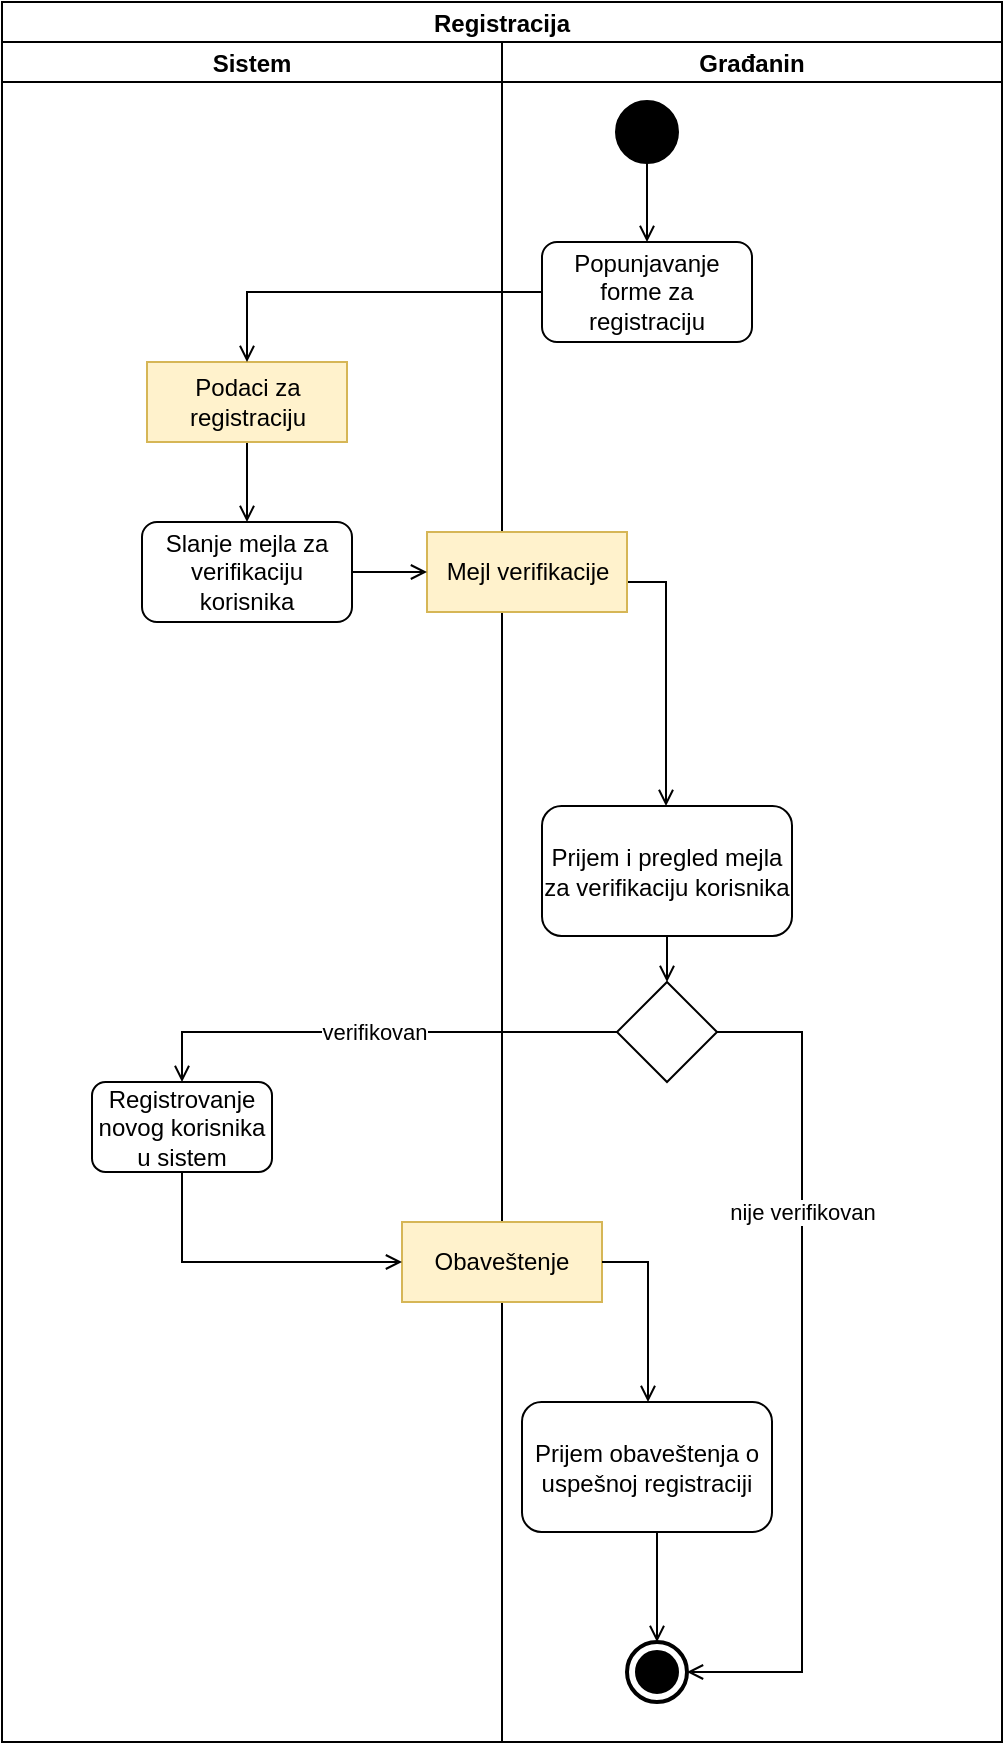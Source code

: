 <mxfile version="15.7.3" type="google" pages="9"><diagram id="rGCnQxPk5z9BzCShQXs8" name="Registracija"><mxGraphModel dx="1422" dy="704" grid="1" gridSize="10" guides="1" tooltips="1" connect="1" arrows="1" fold="1" page="1" pageScale="1" pageWidth="827" pageHeight="1169" math="0" shadow="0"><root><mxCell id="6FCIt1N8Rg5EspABIjfy-0"/><mxCell id="6FCIt1N8Rg5EspABIjfy-1" parent="6FCIt1N8Rg5EspABIjfy-0"/><mxCell id="6FCIt1N8Rg5EspABIjfy-5" value="Registracija" style="swimlane;childLayout=stackLayout;resizeParent=1;resizeParentMax=0;startSize=20;" vertex="1" parent="6FCIt1N8Rg5EspABIjfy-1"><mxGeometry x="170" y="150" width="500" height="870" as="geometry"><mxRectangle x="260" y="180" width="50" height="40" as="alternateBounds"/></mxGeometry></mxCell><mxCell id="I5Zps_M-Irm3vKxhoFB1-8" value="Sistem" style="swimlane;startSize=20;" vertex="1" parent="6FCIt1N8Rg5EspABIjfy-5"><mxGeometry y="20" width="250" height="850" as="geometry"/></mxCell><mxCell id="I5Zps_M-Irm3vKxhoFB1-9" value="Slanje mejla za verifikaciju korisnika" style="rounded=1;whiteSpace=wrap;html=1;strokeColor=#000000;" vertex="1" parent="I5Zps_M-Irm3vKxhoFB1-8"><mxGeometry x="70" y="240" width="105" height="50" as="geometry"/></mxCell><mxCell id="kmxi0AUN6wugpJFf4wqk-2" value="" style="edgeStyle=orthogonalEdgeStyle;rounded=0;orthogonalLoop=1;jettySize=auto;html=1;endArrow=open;endFill=0;" edge="1" parent="I5Zps_M-Irm3vKxhoFB1-8" source="kmxi0AUN6wugpJFf4wqk-0" target="I5Zps_M-Irm3vKxhoFB1-9"><mxGeometry relative="1" as="geometry"/></mxCell><mxCell id="kmxi0AUN6wugpJFf4wqk-0" value="Podaci za registraciju" style="rounded=0;whiteSpace=wrap;html=1;strokeColor=#D6B656;fillColor=#FFF2CC;" vertex="1" parent="I5Zps_M-Irm3vKxhoFB1-8"><mxGeometry x="72.5" y="160" width="100" height="40" as="geometry"/></mxCell><mxCell id="KqdaY7AxN7S5q9jUkece-11" value="Registrovanje novog korisnika u sistem" style="rounded=1;whiteSpace=wrap;html=1;strokeColor=#000000;" vertex="1" parent="I5Zps_M-Irm3vKxhoFB1-8"><mxGeometry x="45" y="520" width="90" height="45" as="geometry"/></mxCell><mxCell id="6FCIt1N8Rg5EspABIjfy-6" value="Građanin" style="swimlane;startSize=20;" vertex="1" parent="6FCIt1N8Rg5EspABIjfy-5"><mxGeometry x="250" y="20" width="250" height="850" as="geometry"/></mxCell><mxCell id="fq1p1Nz_CaELj0MQi-aD-3" value="" style="edgeStyle=orthogonalEdgeStyle;rounded=0;orthogonalLoop=1;jettySize=auto;html=1;endArrow=open;endFill=0;" edge="1" parent="6FCIt1N8Rg5EspABIjfy-6" source="6FCIt1N8Rg5EspABIjfy-10" target="fq1p1Nz_CaELj0MQi-aD-0"><mxGeometry relative="1" as="geometry"/></mxCell><mxCell id="6FCIt1N8Rg5EspABIjfy-10" value="" style="strokeWidth=2;html=1;shape=mxgraph.flowchart.start_2;whiteSpace=wrap;fillColor=#000000;" vertex="1" parent="6FCIt1N8Rg5EspABIjfy-6"><mxGeometry x="57.5" y="30" width="30" height="30" as="geometry"/></mxCell><mxCell id="fq1p1Nz_CaELj0MQi-aD-0" value="Popunjavanje forme za registraciju" style="rounded=1;whiteSpace=wrap;html=1;strokeColor=#000000;" vertex="1" parent="6FCIt1N8Rg5EspABIjfy-6"><mxGeometry x="20" y="100" width="105" height="50" as="geometry"/></mxCell><mxCell id="I5Zps_M-Irm3vKxhoFB1-0" value="" style="rhombus;whiteSpace=wrap;html=1;strokeColor=#000000;" vertex="1" parent="6FCIt1N8Rg5EspABIjfy-6"><mxGeometry x="57.5" y="470" width="50" height="50" as="geometry"/></mxCell><mxCell id="KqdaY7AxN7S5q9jUkece-1" style="edgeStyle=orthogonalEdgeStyle;rounded=0;orthogonalLoop=1;jettySize=auto;html=1;endArrow=open;endFill=0;" edge="1" parent="6FCIt1N8Rg5EspABIjfy-6" source="kmxi0AUN6wugpJFf4wqk-3" target="KqdaY7AxN7S5q9jUkece-0"><mxGeometry relative="1" as="geometry"><Array as="points"><mxPoint x="82" y="270"/></Array></mxGeometry></mxCell><mxCell id="kmxi0AUN6wugpJFf4wqk-3" value="Mejl verifikacije" style="rounded=0;whiteSpace=wrap;html=1;strokeColor=#D6B656;fillColor=#FFF2CC;" vertex="1" parent="6FCIt1N8Rg5EspABIjfy-6"><mxGeometry x="-37.5" y="245" width="100" height="40" as="geometry"/></mxCell><mxCell id="KqdaY7AxN7S5q9jUkece-3" style="edgeStyle=orthogonalEdgeStyle;rounded=0;orthogonalLoop=1;jettySize=auto;html=1;entryX=0.5;entryY=0;entryDx=0;entryDy=0;endArrow=open;endFill=0;" edge="1" parent="6FCIt1N8Rg5EspABIjfy-6" source="KqdaY7AxN7S5q9jUkece-0" target="I5Zps_M-Irm3vKxhoFB1-0"><mxGeometry relative="1" as="geometry"/></mxCell><mxCell id="KqdaY7AxN7S5q9jUkece-0" value="Prijem i pregled mejla za verifikaciju korisnika" style="rounded=1;whiteSpace=wrap;html=1;strokeColor=#000000;" vertex="1" parent="6FCIt1N8Rg5EspABIjfy-6"><mxGeometry x="20" y="382" width="125" height="65" as="geometry"/></mxCell><mxCell id="KqdaY7AxN7S5q9jUkece-17" value="Obaveštenje" style="rounded=0;whiteSpace=wrap;html=1;strokeColor=#D6B656;fillColor=#FFF2CC;" vertex="1" parent="6FCIt1N8Rg5EspABIjfy-6"><mxGeometry x="-50" y="590" width="100" height="40" as="geometry"/></mxCell><mxCell id="KqdaY7AxN7S5q9jUkece-16" style="edgeStyle=orthogonalEdgeStyle;rounded=0;orthogonalLoop=1;jettySize=auto;html=1;endArrow=open;endFill=0;" edge="1" parent="6FCIt1N8Rg5EspABIjfy-6" source="KqdaY7AxN7S5q9jUkece-17" target="KqdaY7AxN7S5q9jUkece-18"><mxGeometry relative="1" as="geometry"><Array as="points"><mxPoint x="73" y="610"/></Array></mxGeometry></mxCell><mxCell id="KqdaY7AxN7S5q9jUkece-22" style="edgeStyle=orthogonalEdgeStyle;rounded=0;orthogonalLoop=1;jettySize=auto;html=1;entryX=0.5;entryY=0;entryDx=0;entryDy=0;entryPerimeter=0;endArrow=open;endFill=0;" edge="1" parent="6FCIt1N8Rg5EspABIjfy-6" source="KqdaY7AxN7S5q9jUkece-18" target="KqdaY7AxN7S5q9jUkece-6"><mxGeometry relative="1" as="geometry"><Array as="points"><mxPoint x="78" y="773"/></Array></mxGeometry></mxCell><mxCell id="KqdaY7AxN7S5q9jUkece-18" value="Prijem obaveštenja o uspešnoj registraciji" style="rounded=1;whiteSpace=wrap;html=1;strokeColor=#000000;" vertex="1" parent="6FCIt1N8Rg5EspABIjfy-6"><mxGeometry x="10" y="680" width="125" height="65" as="geometry"/></mxCell><mxCell id="KqdaY7AxN7S5q9jUkece-20" value="" style="edgeStyle=orthogonalEdgeStyle;rounded=0;orthogonalLoop=1;jettySize=auto;html=1;entryX=1;entryY=0.5;entryDx=0;entryDy=0;entryPerimeter=0;endArrow=open;endFill=0;" edge="1" parent="6FCIt1N8Rg5EspABIjfy-6" source="I5Zps_M-Irm3vKxhoFB1-0" target="KqdaY7AxN7S5q9jUkece-6"><mxGeometry relative="1" as="geometry"><mxPoint x="377.5" y="665" as="sourcePoint"/><mxPoint x="367.5" y="885" as="targetPoint"/><Array as="points"><mxPoint x="150" y="495"/><mxPoint x="150" y="815"/></Array></mxGeometry></mxCell><mxCell id="KqdaY7AxN7S5q9jUkece-21" value="nije verifikovan" style="edgeLabel;html=1;align=center;verticalAlign=middle;resizable=0;points=[];" vertex="1" connectable="0" parent="KqdaY7AxN7S5q9jUkece-20"><mxGeometry x="-0.377" relative="1" as="geometry"><mxPoint y="1" as="offset"/></mxGeometry></mxCell><mxCell id="KqdaY7AxN7S5q9jUkece-15" value="" style="group" vertex="1" connectable="0" parent="6FCIt1N8Rg5EspABIjfy-6"><mxGeometry x="62.5" y="800" width="30" height="30" as="geometry"/></mxCell><mxCell id="KqdaY7AxN7S5q9jUkece-6" value="" style="strokeWidth=2;html=1;shape=mxgraph.flowchart.start_2;whiteSpace=wrap;fillColor=none;" vertex="1" parent="KqdaY7AxN7S5q9jUkece-15"><mxGeometry width="30" height="30" as="geometry"/></mxCell><mxCell id="KqdaY7AxN7S5q9jUkece-5" value="" style="strokeWidth=2;html=1;shape=mxgraph.flowchart.start_2;whiteSpace=wrap;fillColor=#000000;" vertex="1" parent="KqdaY7AxN7S5q9jUkece-15"><mxGeometry x="5" y="5" width="20" height="20" as="geometry"/></mxCell><mxCell id="kmxi0AUN6wugpJFf4wqk-1" value="" style="edgeStyle=orthogonalEdgeStyle;rounded=0;orthogonalLoop=1;jettySize=auto;html=1;endArrow=open;endFill=0;" edge="1" parent="6FCIt1N8Rg5EspABIjfy-5" source="fq1p1Nz_CaELj0MQi-aD-0" target="kmxi0AUN6wugpJFf4wqk-0"><mxGeometry relative="1" as="geometry"/></mxCell><mxCell id="KqdaY7AxN7S5q9jUkece-4" value="verifikovan" style="edgeStyle=orthogonalEdgeStyle;rounded=0;orthogonalLoop=1;jettySize=auto;html=1;entryX=0.5;entryY=0;entryDx=0;entryDy=0;endArrow=open;endFill=0;" edge="1" parent="6FCIt1N8Rg5EspABIjfy-5" source="I5Zps_M-Irm3vKxhoFB1-0" target="KqdaY7AxN7S5q9jUkece-11"><mxGeometry relative="1" as="geometry"><Array as="points"><mxPoint x="90" y="515"/></Array></mxGeometry></mxCell><mxCell id="KqdaY7AxN7S5q9jUkece-19" style="edgeStyle=orthogonalEdgeStyle;rounded=0;orthogonalLoop=1;jettySize=auto;html=1;endArrow=open;endFill=0;entryX=0;entryY=0.5;entryDx=0;entryDy=0;" edge="1" parent="6FCIt1N8Rg5EspABIjfy-5" source="KqdaY7AxN7S5q9jUkece-11" target="KqdaY7AxN7S5q9jUkece-17"><mxGeometry relative="1" as="geometry"><mxPoint x="130" y="630" as="targetPoint"/><Array as="points"><mxPoint x="90" y="630"/></Array></mxGeometry></mxCell><mxCell id="dyMZRhr9UIv65r6MsY7x-0" style="edgeStyle=orthogonalEdgeStyle;rounded=0;orthogonalLoop=1;jettySize=auto;html=1;entryX=0;entryY=0.5;entryDx=0;entryDy=0;endArrow=open;endFill=0;" edge="1" parent="6FCIt1N8Rg5EspABIjfy-5" source="I5Zps_M-Irm3vKxhoFB1-9" target="kmxi0AUN6wugpJFf4wqk-3"><mxGeometry relative="1" as="geometry"/></mxCell></root></mxGraphModel></diagram><diagram id="ItN9GRMnDpmb8WnqR3Wg" name="Interesovanje"><mxGraphModel dx="999" dy="412" grid="1" gridSize="10" guides="1" tooltips="1" connect="1" arrows="1" fold="1" page="1" pageScale="1" pageWidth="827" pageHeight="1169" math="0" shadow="0"><root><mxCell id="IAdO_PG_SxoLnHcMnraa-0"/><mxCell id="IAdO_PG_SxoLnHcMnraa-1" parent="IAdO_PG_SxoLnHcMnraa-0"/><mxCell id="946uktipiz46g8fJCFi3-0" value="Interesovanje za prijem vakcine" style="swimlane;childLayout=stackLayout;resizeParent=1;resizeParentMax=0;startSize=20;" vertex="1" parent="IAdO_PG_SxoLnHcMnraa-1"><mxGeometry x="114" y="180" width="600" height="680" as="geometry"><mxRectangle x="260" y="180" width="50" height="40" as="alternateBounds"/></mxGeometry></mxCell><mxCell id="946uktipiz46g8fJCFi3-1" value="Sistem" style="swimlane;startSize=20;" vertex="1" parent="946uktipiz46g8fJCFi3-0"><mxGeometry y="20" width="330" height="660" as="geometry"/></mxCell><mxCell id="Y448EqSYuHvZsgXnH14y-0" value="" style="shape=line;html=1;strokeWidth=6;strokeColor=#000000;" vertex="1" parent="946uktipiz46g8fJCFi3-1"><mxGeometry x="50" y="386" width="150" height="10" as="geometry"/></mxCell><mxCell id="Y448EqSYuHvZsgXnH14y-1" value="Prijem zahteva" style="rounded=1;whiteSpace=wrap;html=1;strokeColor=#000000;" vertex="1" parent="946uktipiz46g8fJCFi3-1"><mxGeometry x="90" y="251" width="105" height="50" as="geometry"/></mxCell><mxCell id="Y448EqSYuHvZsgXnH14y-2" value="" style="edgeStyle=orthogonalEdgeStyle;rounded=0;orthogonalLoop=1;jettySize=auto;html=1;endArrow=open;endFill=0;exitX=0;exitY=0.5;exitDx=0;exitDy=0;entryX=1;entryY=0.5;entryDx=0;entryDy=0;" edge="1" parent="946uktipiz46g8fJCFi3-1" source="b0UhGEFPkKs0V6-HmaVd-0" target="Y448EqSYuHvZsgXnH14y-1"><mxGeometry relative="1" as="geometry"><mxPoint x="427.5" y="186" as="sourcePoint"/><mxPoint x="427.5" y="236" as="targetPoint"/></mxGeometry></mxCell><mxCell id="E2MDoqdJGu3weCSmSUoe-1" value="" style="edgeStyle=orthogonalEdgeStyle;rounded=0;orthogonalLoop=1;jettySize=auto;html=1;endArrow=open;endFill=0;exitX=0.5;exitY=1;exitDx=0;exitDy=0;" edge="1" parent="946uktipiz46g8fJCFi3-1" source="Y448EqSYuHvZsgXnH14y-1" target="Y448EqSYuHvZsgXnH14y-0"><mxGeometry relative="1" as="geometry"><mxPoint x="510" y="380" as="sourcePoint"/><mxPoint x="470" y="440" as="targetPoint"/><Array as="points"><mxPoint x="125" y="301"/></Array></mxGeometry></mxCell><mxCell id="dAgeF8ROhtunogsjsJ0M-8" value="Obrada zahteva" style="rounded=1;whiteSpace=wrap;html=1;strokeColor=#000000;" vertex="1" parent="946uktipiz46g8fJCFi3-1"><mxGeometry x="72.5" y="446" width="105" height="50" as="geometry"/></mxCell><mxCell id="dAgeF8ROhtunogsjsJ0M-9" value="" style="edgeStyle=orthogonalEdgeStyle;rounded=0;orthogonalLoop=1;jettySize=auto;html=1;endArrow=open;endFill=0;exitX=0.25;exitY=0.5;exitDx=0;exitDy=0;exitPerimeter=0;entryX=0.5;entryY=0;entryDx=0;entryDy=0;" edge="1" parent="946uktipiz46g8fJCFi3-1" source="Y448EqSYuHvZsgXnH14y-0" target="dAgeF8ROhtunogsjsJ0M-8"><mxGeometry relative="1" as="geometry"><mxPoint x="27.5" y="431" as="sourcePoint"/><mxPoint x="50" y="516" as="targetPoint"/><Array as="points"><mxPoint x="100" y="391"/><mxPoint x="100" y="446"/></Array></mxGeometry></mxCell><mxCell id="kdww7Ewa62fiCJDQJ3Td-1" value="Pronađen odgovarajući termin?" style="rhombus;whiteSpace=wrap;html=1;strokeColor=#000000;" vertex="1" parent="946uktipiz46g8fJCFi3-1"><mxGeometry x="90" y="526" width="127.5" height="114" as="geometry"/></mxCell><mxCell id="kdww7Ewa62fiCJDQJ3Td-12" value="" style="edgeStyle=orthogonalEdgeStyle;rounded=0;orthogonalLoop=1;jettySize=auto;html=1;endArrow=open;endFill=0;exitX=0.5;exitY=1;exitDx=0;exitDy=0;entryX=0.5;entryY=0;entryDx=0;entryDy=0;" edge="1" parent="946uktipiz46g8fJCFi3-1" source="dAgeF8ROhtunogsjsJ0M-8" target="kdww7Ewa62fiCJDQJ3Td-1"><mxGeometry relative="1" as="geometry"><mxPoint x="35" y="565" as="sourcePoint"/><mxPoint x="72.5" y="640" as="targetPoint"/><Array as="points"><mxPoint x="154" y="496"/></Array></mxGeometry></mxCell><mxCell id="7ktYXbOqGBN2_FD74jIZ-0" value="Ne" style="edgeStyle=orthogonalEdgeStyle;rounded=0;orthogonalLoop=1;jettySize=auto;html=1;endArrow=open;endFill=0;exitX=0;exitY=0.5;exitDx=0;exitDy=0;entryX=0;entryY=0.5;entryDx=0;entryDy=0;" edge="1" parent="946uktipiz46g8fJCFi3-1" source="kdww7Ewa62fiCJDQJ3Td-1" target="dAgeF8ROhtunogsjsJ0M-8"><mxGeometry relative="1" as="geometry"><mxPoint x="135" y="506" as="sourcePoint"/><mxPoint x="163.75" y="536" as="targetPoint"/><Array as="points"><mxPoint x="30" y="583"/><mxPoint x="30" y="471"/></Array></mxGeometry></mxCell><mxCell id="b0UhGEFPkKs0V6-HmaVd-0" value="Dokument o interesovanju [Kreiran]" style="rounded=0;whiteSpace=wrap;html=1;strokeColor=#D6B656;fillColor=#FFF2CC;" vertex="1" parent="946uktipiz46g8fJCFi3-1"><mxGeometry x="276" y="256" width="100" height="40" as="geometry"/></mxCell><mxCell id="ANxgK19WEIiTL3Swi8RR-1" value="Da" style="edgeStyle=orthogonalEdgeStyle;rounded=0;orthogonalLoop=1;jettySize=auto;html=1;endArrow=open;endFill=0;exitX=0;exitY=0.5;exitDx=0;exitDy=0;entryX=0.75;entryY=0;entryDx=0;entryDy=0;" edge="1" parent="946uktipiz46g8fJCFi3-0" source="946uktipiz46g8fJCFi3-6" target="b0UhGEFPkKs0V6-HmaVd-0"><mxGeometry relative="1" as="geometry"><mxPoint x="427.5" y="86" as="sourcePoint"/><mxPoint x="427.5" y="156" as="targetPoint"/></mxGeometry></mxCell><mxCell id="dAgeF8ROhtunogsjsJ0M-7" value="" style="edgeStyle=orthogonalEdgeStyle;rounded=0;orthogonalLoop=1;jettySize=auto;html=1;endArrow=open;endFill=0;exitX=0.75;exitY=0.5;exitDx=0;exitDy=0;entryX=0;entryY=0.5;entryDx=0;entryDy=0;exitPerimeter=0;" edge="1" parent="946uktipiz46g8fJCFi3-0" source="Y448EqSYuHvZsgXnH14y-0" target="dAgeF8ROhtunogsjsJ0M-0"><mxGeometry relative="1" as="geometry"><mxPoint x="300" y="306" as="sourcePoint"/><mxPoint x="165" y="306" as="targetPoint"/><Array as="points"><mxPoint x="163" y="436"/><mxPoint x="240" y="436"/><mxPoint x="240" y="393"/></Array></mxGeometry></mxCell><mxCell id="kdww7Ewa62fiCJDQJ3Td-11" value="Da" style="edgeStyle=orthogonalEdgeStyle;rounded=0;orthogonalLoop=1;jettySize=auto;html=1;endArrow=open;endFill=0;exitX=1;exitY=0.5;exitDx=0;exitDy=0;entryX=0;entryY=0.5;entryDx=0;entryDy=0;" edge="1" parent="946uktipiz46g8fJCFi3-0" source="kdww7Ewa62fiCJDQJ3Td-1" target="kdww7Ewa62fiCJDQJ3Td-0"><mxGeometry relative="1" as="geometry"><mxPoint x="112.5" y="331" as="sourcePoint"/><mxPoint x="135" y="416" as="targetPoint"/><Array as="points"><mxPoint x="250" y="603"/><mxPoint x="250" y="509"/></Array></mxGeometry></mxCell><mxCell id="946uktipiz46g8fJCFi3-2" value="Građanin" style="swimlane;startSize=20;" vertex="1" parent="946uktipiz46g8fJCFi3-0"><mxGeometry x="330" y="20" width="270" height="660" as="geometry"><mxRectangle x="140" y="20" width="30" height="660" as="alternateBounds"/></mxGeometry></mxCell><mxCell id="946uktipiz46g8fJCFi3-3" value="" style="edgeStyle=orthogonalEdgeStyle;rounded=0;orthogonalLoop=1;jettySize=auto;html=1;endArrow=open;endFill=0;" edge="1" parent="946uktipiz46g8fJCFi3-2" source="946uktipiz46g8fJCFi3-4" target="946uktipiz46g8fJCFi3-5"><mxGeometry relative="1" as="geometry"><Array as="points"><mxPoint x="135" y="60"/><mxPoint x="135" y="60"/></Array></mxGeometry></mxCell><mxCell id="946uktipiz46g8fJCFi3-4" value="" style="strokeWidth=2;html=1;shape=mxgraph.flowchart.start_2;whiteSpace=wrap;fillColor=#000000;" vertex="1" parent="946uktipiz46g8fJCFi3-2"><mxGeometry x="120" y="26" width="30" height="30" as="geometry"/></mxCell><mxCell id="946uktipiz46g8fJCFi3-5" value="Građanin popunjava formu za registraciju" style="rounded=1;whiteSpace=wrap;html=1;strokeColor=#000000;" vertex="1" parent="946uktipiz46g8fJCFi3-2"><mxGeometry x="82.5" y="86" width="105" height="50" as="geometry"/></mxCell><mxCell id="946uktipiz46g8fJCFi3-6" value="Ipravno popunjena forma za interesovanje" style="rhombus;whiteSpace=wrap;html=1;strokeColor=#000000;" vertex="1" parent="946uktipiz46g8fJCFi3-2"><mxGeometry x="71.25" y="166" width="127.5" height="114" as="geometry"/></mxCell><mxCell id="YhYUYg1z1iTgwCqUyWwT-0" value="" style="edgeStyle=orthogonalEdgeStyle;rounded=0;orthogonalLoop=1;jettySize=auto;html=1;endArrow=open;endFill=0;exitX=0.5;exitY=1;exitDx=0;exitDy=0;entryX=0.5;entryY=0;entryDx=0;entryDy=0;" edge="1" parent="946uktipiz46g8fJCFi3-2" source="946uktipiz46g8fJCFi3-5" target="946uktipiz46g8fJCFi3-6"><mxGeometry relative="1" as="geometry"><mxPoint x="110" y="66" as="sourcePoint"/><mxPoint x="110" y="126" as="targetPoint"/></mxGeometry></mxCell><mxCell id="YhYUYg1z1iTgwCqUyWwT-1" value="Ne" style="edgeStyle=orthogonalEdgeStyle;rounded=0;orthogonalLoop=1;jettySize=auto;html=1;endArrow=open;endFill=0;exitX=1;exitY=0.5;exitDx=0;exitDy=0;entryX=1;entryY=0.5;entryDx=0;entryDy=0;" edge="1" parent="946uktipiz46g8fJCFi3-2" source="946uktipiz46g8fJCFi3-5" target="946uktipiz46g8fJCFi3-6"><mxGeometry relative="1" as="geometry"><mxPoint x="120" y="76" as="sourcePoint"/><mxPoint x="120" y="136" as="targetPoint"/></mxGeometry></mxCell><mxCell id="dAgeF8ROhtunogsjsJ0M-0" value="Obaveštenje o uspešnom kreiranju" style="rounded=0;whiteSpace=wrap;html=1;strokeColor=#d6b656;fillColor=#fff2cc;" vertex="1" parent="946uktipiz46g8fJCFi3-2"><mxGeometry x="-50" y="350" width="100" height="46" as="geometry"/></mxCell><mxCell id="kdww7Ewa62fiCJDQJ3Td-0" value="Obaveštenje pronađenom terminu" style="rounded=0;whiteSpace=wrap;html=1;strokeColor=#d6b656;fillColor=#fff2cc;" vertex="1" parent="946uktipiz46g8fJCFi3-2"><mxGeometry x="-50" y="466" width="100" height="46" as="geometry"/></mxCell><mxCell id="kdww7Ewa62fiCJDQJ3Td-14" value="Prijem obaveštenja" style="rounded=1;whiteSpace=wrap;html=1;strokeColor=#000000;" vertex="1" parent="946uktipiz46g8fJCFi3-2"><mxGeometry x="90" y="346" width="110" height="54" as="geometry"/></mxCell><mxCell id="kdww7Ewa62fiCJDQJ3Td-15" value="Prijem obaveštanja" style="rounded=1;whiteSpace=wrap;html=1;strokeColor=#000000;" vertex="1" parent="946uktipiz46g8fJCFi3-2"><mxGeometry x="90" y="462" width="108.75" height="50" as="geometry"/></mxCell><mxCell id="7ktYXbOqGBN2_FD74jIZ-2" value="" style="edgeStyle=orthogonalEdgeStyle;rounded=0;orthogonalLoop=1;jettySize=auto;html=1;endArrow=open;endFill=0;exitX=1;exitY=0.5;exitDx=0;exitDy=0;entryX=0;entryY=0.5;entryDx=0;entryDy=0;" edge="1" parent="946uktipiz46g8fJCFi3-2" source="dAgeF8ROhtunogsjsJ0M-0" target="kdww7Ewa62fiCJDQJ3Td-14"><mxGeometry relative="1" as="geometry"><mxPoint x="-30" y="286" as="sourcePoint"/><mxPoint x="-165" y="286" as="targetPoint"/></mxGeometry></mxCell><mxCell id="7ktYXbOqGBN2_FD74jIZ-5" value="" style="shape=line;html=1;strokeWidth=6;strokeColor=#000000;" vertex="1" parent="946uktipiz46g8fJCFi3-2"><mxGeometry x="82.5" y="566" width="150" height="10" as="geometry"/></mxCell><mxCell id="7ktYXbOqGBN2_FD74jIZ-7" value="" style="edgeStyle=orthogonalEdgeStyle;rounded=0;orthogonalLoop=1;jettySize=auto;html=1;endArrow=open;endFill=0;entryX=0.75;entryY=0.5;entryDx=0;entryDy=0;entryPerimeter=0;exitX=1;exitY=0.5;exitDx=0;exitDy=0;" edge="1" parent="946uktipiz46g8fJCFi3-2" source="kdww7Ewa62fiCJDQJ3Td-14" target="7ktYXbOqGBN2_FD74jIZ-5"><mxGeometry relative="1" as="geometry"><mxPoint x="130" y="516" as="sourcePoint"/><mxPoint x="130" y="581" as="targetPoint"/><Array as="points"><mxPoint x="230" y="373"/><mxPoint x="230" y="536"/><mxPoint x="195" y="536"/></Array></mxGeometry></mxCell><mxCell id="M9r4Bvf_usrXih5ZIeEu-0" value="" style="ellipse;html=1;shape=endState;fillColor=#000000;strokeColor=#000000;" vertex="1" parent="946uktipiz46g8fJCFi3-2"><mxGeometry x="142.5" y="620" width="30" height="30" as="geometry"/></mxCell><mxCell id="M9r4Bvf_usrXih5ZIeEu-1" value="" style="edgeStyle=orthogonalEdgeStyle;rounded=0;orthogonalLoop=1;jettySize=auto;html=1;endArrow=open;endFill=0;entryX=0.5;entryY=0;entryDx=0;entryDy=0;exitX=0.503;exitY=0.8;exitDx=0;exitDy=0;exitPerimeter=0;" edge="1" parent="946uktipiz46g8fJCFi3-2" source="7ktYXbOqGBN2_FD74jIZ-5" target="M9r4Bvf_usrXih5ZIeEu-0"><mxGeometry relative="1" as="geometry"><mxPoint x="130" y="516" as="sourcePoint"/><mxPoint x="130" y="581" as="targetPoint"/><Array as="points"><mxPoint x="158" y="600"/><mxPoint x="158" y="600"/></Array></mxGeometry></mxCell><mxCell id="7ktYXbOqGBN2_FD74jIZ-6" value="" style="edgeStyle=orthogonalEdgeStyle;rounded=0;orthogonalLoop=1;jettySize=auto;html=1;endArrow=open;endFill=0;entryX=0.25;entryY=0.5;entryDx=0;entryDy=0;entryPerimeter=0;exitX=0.329;exitY=0.998;exitDx=0;exitDy=0;exitPerimeter=0;" edge="1" parent="946uktipiz46g8fJCFi3-2" source="kdww7Ewa62fiCJDQJ3Td-15" target="7ktYXbOqGBN2_FD74jIZ-5"><mxGeometry relative="1" as="geometry"><mxPoint x="120" y="510" as="sourcePoint"/><mxPoint x="100" y="499" as="targetPoint"/><Array as="points"><mxPoint x="120" y="512"/></Array></mxGeometry></mxCell><mxCell id="7ktYXbOqGBN2_FD74jIZ-4" value="" style="edgeStyle=orthogonalEdgeStyle;rounded=0;orthogonalLoop=1;jettySize=auto;html=1;endArrow=open;endFill=0;exitX=1;exitY=0.5;exitDx=0;exitDy=0;" edge="1" parent="IAdO_PG_SxoLnHcMnraa-1" source="kdww7Ewa62fiCJDQJ3Td-0"><mxGeometry relative="1" as="geometry"><mxPoint x="504" y="583" as="sourcePoint"/><mxPoint x="534" y="689" as="targetPoint"/></mxGeometry></mxCell></root></mxGraphModel></diagram><diagram id="ciNyqgKGRo6MZwt5UHah" name="Saglasnost"><mxGraphModel dx="1727" dy="854" grid="1" gridSize="10" guides="1" tooltips="1" connect="1" arrows="1" fold="1" page="1" pageScale="1" pageWidth="827" pageHeight="1169" math="0" shadow="0"><root><mxCell id="_25hb55e2DhEiLAsGE9u-0"/><mxCell id="_25hb55e2DhEiLAsGE9u-1" parent="_25hb55e2DhEiLAsGE9u-0"/><mxCell id="_25hb55e2DhEiLAsGE9u-2" value="Saglasnost" style="swimlane;childLayout=stackLayout;resizeParent=1;resizeParentMax=0;startSize=20;" vertex="1" parent="_25hb55e2DhEiLAsGE9u-1"><mxGeometry x="174" y="240" width="480" height="640" as="geometry"><mxRectangle x="260" y="180" width="50" height="40" as="alternateBounds"/></mxGeometry></mxCell><mxCell id="_25hb55e2DhEiLAsGE9u-3" value="Sistem" style="swimlane;startSize=20;" vertex="1" parent="_25hb55e2DhEiLAsGE9u-2"><mxGeometry y="20" width="240" height="620" as="geometry"/></mxCell><mxCell id="_25hb55e2DhEiLAsGE9u-4" value="Prijem i čuvanje dokumenta saglasnosti" style="rounded=1;whiteSpace=wrap;html=1;strokeColor=#000000;" vertex="1" parent="_25hb55e2DhEiLAsGE9u-3"><mxGeometry x="20" y="285" width="105" height="50" as="geometry"/></mxCell><mxCell id="_25hb55e2DhEiLAsGE9u-5" value="" style="edgeStyle=orthogonalEdgeStyle;rounded=0;orthogonalLoop=1;jettySize=auto;html=1;endArrow=open;endFill=0;" edge="1" parent="_25hb55e2DhEiLAsGE9u-3" source="_25hb55e2DhEiLAsGE9u-6" target="_25hb55e2DhEiLAsGE9u-4"><mxGeometry relative="1" as="geometry"/></mxCell><mxCell id="_25hb55e2DhEiLAsGE9u-6" value="Dokument saglasnosti" style="rounded=0;whiteSpace=wrap;html=1;strokeColor=#D6B656;fillColor=#FFF2CC;" vertex="1" parent="_25hb55e2DhEiLAsGE9u-3"><mxGeometry x="22.5" y="200" width="100" height="40" as="geometry"/></mxCell><mxCell id="qETdQiaR8zeJK2wi_THI-0" style="edgeStyle=orthogonalEdgeStyle;rounded=0;orthogonalLoop=1;jettySize=auto;html=1;entryX=0.25;entryY=0;entryDx=0;entryDy=0;endArrow=open;endFill=0;" edge="1" parent="_25hb55e2DhEiLAsGE9u-2" source="_25hb55e2DhEiLAsGE9u-4" target="_25hb55e2DhEiLAsGE9u-17"><mxGeometry relative="1" as="geometry"/></mxCell><mxCell id="_25hb55e2DhEiLAsGE9u-8" value="Građanin" style="swimlane;startSize=20;" vertex="1" parent="_25hb55e2DhEiLAsGE9u-2"><mxGeometry x="240" y="20" width="240" height="620" as="geometry"/></mxCell><mxCell id="_25hb55e2DhEiLAsGE9u-9" value="" style="edgeStyle=orthogonalEdgeStyle;rounded=0;orthogonalLoop=1;jettySize=auto;html=1;endArrow=open;endFill=0;" edge="1" parent="_25hb55e2DhEiLAsGE9u-8" source="_25hb55e2DhEiLAsGE9u-10" target="_25hb55e2DhEiLAsGE9u-11"><mxGeometry relative="1" as="geometry"/></mxCell><mxCell id="_25hb55e2DhEiLAsGE9u-10" value="" style="strokeWidth=2;html=1;shape=mxgraph.flowchart.start_2;whiteSpace=wrap;fillColor=#000000;" vertex="1" parent="_25hb55e2DhEiLAsGE9u-8"><mxGeometry x="57.5" y="30" width="30" height="30" as="geometry"/></mxCell><mxCell id="cRG51VdRhAt91PtDft_Z-4" style="edgeStyle=orthogonalEdgeStyle;rounded=0;orthogonalLoop=1;jettySize=auto;html=1;endArrow=open;endFill=0;" edge="1" parent="_25hb55e2DhEiLAsGE9u-8" source="_25hb55e2DhEiLAsGE9u-11" target="cRG51VdRhAt91PtDft_Z-0"><mxGeometry relative="1" as="geometry"><Array as="points"><mxPoint x="72" y="170"/><mxPoint x="72" y="170"/></Array></mxGeometry></mxCell><mxCell id="_25hb55e2DhEiLAsGE9u-11" value="Popunjavanje forme za dokument&amp;nbsp; saglasnosti" style="rounded=1;whiteSpace=wrap;html=1;strokeColor=#000000;" vertex="1" parent="_25hb55e2DhEiLAsGE9u-8"><mxGeometry x="20" y="100" width="105" height="60" as="geometry"/></mxCell><mxCell id="_25hb55e2DhEiLAsGE9u-17" value="Obaveštenje" style="rounded=0;whiteSpace=wrap;html=1;strokeColor=#D6B656;fillColor=#FFF2CC;" vertex="1" parent="_25hb55e2DhEiLAsGE9u-8"><mxGeometry x="-51" y="365" width="100" height="40" as="geometry"/></mxCell><mxCell id="_25hb55e2DhEiLAsGE9u-18" style="edgeStyle=orthogonalEdgeStyle;rounded=0;orthogonalLoop=1;jettySize=auto;html=1;endArrow=open;endFill=0;" edge="1" parent="_25hb55e2DhEiLAsGE9u-8" source="_25hb55e2DhEiLAsGE9u-17" target="_25hb55e2DhEiLAsGE9u-20"><mxGeometry relative="1" as="geometry"><Array as="points"><mxPoint x="72" y="385"/></Array></mxGeometry></mxCell><mxCell id="_25hb55e2DhEiLAsGE9u-19" style="edgeStyle=orthogonalEdgeStyle;rounded=0;orthogonalLoop=1;jettySize=auto;html=1;entryX=0.5;entryY=0;entryDx=0;entryDy=0;entryPerimeter=0;endArrow=open;endFill=0;" edge="1" parent="_25hb55e2DhEiLAsGE9u-8" source="_25hb55e2DhEiLAsGE9u-20" target="_25hb55e2DhEiLAsGE9u-24"><mxGeometry relative="1" as="geometry"><Array as="points"><mxPoint x="77" y="548"/></Array></mxGeometry></mxCell><mxCell id="_25hb55e2DhEiLAsGE9u-20" value="Prijem obaveštenja o uspešnom kreiranju dokumenta saglasnosti" style="rounded=1;whiteSpace=wrap;html=1;strokeColor=#000000;" vertex="1" parent="_25hb55e2DhEiLAsGE9u-8"><mxGeometry x="9" y="455" width="125" height="65" as="geometry"/></mxCell><mxCell id="_25hb55e2DhEiLAsGE9u-23" value="" style="group" vertex="1" connectable="0" parent="_25hb55e2DhEiLAsGE9u-8"><mxGeometry x="61.5" y="575" width="30" height="30" as="geometry"/></mxCell><mxCell id="_25hb55e2DhEiLAsGE9u-24" value="" style="strokeWidth=2;html=1;shape=mxgraph.flowchart.start_2;whiteSpace=wrap;fillColor=none;" vertex="1" parent="_25hb55e2DhEiLAsGE9u-23"><mxGeometry width="30" height="30" as="geometry"/></mxCell><mxCell id="_25hb55e2DhEiLAsGE9u-25" value="" style="strokeWidth=2;html=1;shape=mxgraph.flowchart.start_2;whiteSpace=wrap;fillColor=#000000;" vertex="1" parent="_25hb55e2DhEiLAsGE9u-23"><mxGeometry x="5" y="5" width="20" height="20" as="geometry"/></mxCell><mxCell id="cRG51VdRhAt91PtDft_Z-2" style="edgeStyle=orthogonalEdgeStyle;rounded=0;orthogonalLoop=1;jettySize=auto;html=1;entryX=1;entryY=0.5;entryDx=0;entryDy=0;endArrow=open;endFill=0;" edge="1" parent="_25hb55e2DhEiLAsGE9u-8" source="cRG51VdRhAt91PtDft_Z-0" target="_25hb55e2DhEiLAsGE9u-11"><mxGeometry relative="1" as="geometry"><Array as="points"><mxPoint x="145" y="220"/><mxPoint x="145" y="130"/></Array></mxGeometry></mxCell><mxCell id="cRG51VdRhAt91PtDft_Z-3" value="nije validna" style="edgeLabel;html=1;align=center;verticalAlign=middle;resizable=0;points=[];" vertex="1" connectable="0" parent="cRG51VdRhAt91PtDft_Z-2"><mxGeometry x="-0.096" relative="1" as="geometry"><mxPoint as="offset"/></mxGeometry></mxCell><mxCell id="cRG51VdRhAt91PtDft_Z-0" value="" style="rhombus;whiteSpace=wrap;html=1;strokeColor=#000000;" vertex="1" parent="_25hb55e2DhEiLAsGE9u-8"><mxGeometry x="46.5" y="195" width="50" height="50" as="geometry"/></mxCell><mxCell id="cRG51VdRhAt91PtDft_Z-1" value="validna" style="edgeStyle=orthogonalEdgeStyle;rounded=0;orthogonalLoop=1;jettySize=auto;html=1;entryX=1;entryY=0.5;entryDx=0;entryDy=0;endArrow=open;endFill=0;" edge="1" parent="_25hb55e2DhEiLAsGE9u-2" source="cRG51VdRhAt91PtDft_Z-0" target="_25hb55e2DhEiLAsGE9u-6"><mxGeometry relative="1" as="geometry"/></mxCell></root></mxGraphModel></diagram><diagram id="eULFRAIn3y0qiLmrvzoH" name="Pregled dokumenata - gradjanin"><mxGraphModel dx="2415" dy="997" grid="1" gridSize="10" guides="1" tooltips="1" connect="1" arrows="1" fold="1" page="1" pageScale="1" pageWidth="827" pageHeight="1169" math="0" shadow="0"><root><mxCell id="jDoWk9jPVP8OqLBSlroZ-0"/><mxCell id="jDoWk9jPVP8OqLBSlroZ-1" parent="jDoWk9jPVP8OqLBSlroZ-0"/><mxCell id="PmEdpj0Ck86MpLg87kGg-0" value="Pregled dokumenata - građanin" style="swimlane;childLayout=stackLayout;resizeParent=1;resizeParentMax=0;startSize=20;" vertex="1" parent="jDoWk9jPVP8OqLBSlroZ-1"><mxGeometry x="160" y="120" width="530" height="960" as="geometry"><mxRectangle x="260" y="180" width="50" height="40" as="alternateBounds"/></mxGeometry></mxCell><mxCell id="PmEdpj0Ck86MpLg87kGg-1" value="Sistem" style="swimlane;startSize=20;" vertex="1" parent="PmEdpj0Ck86MpLg87kGg-0"><mxGeometry y="20" width="265" height="940" as="geometry"/></mxCell><mxCell id="DFabvHP3rqjxvAM6PTvv-15" style="edgeStyle=orthogonalEdgeStyle;rounded=0;orthogonalLoop=1;jettySize=auto;html=1;entryX=0.444;entryY=0.012;entryDx=0;entryDy=0;entryPerimeter=0;endArrow=open;endFill=0;" edge="1" parent="PmEdpj0Ck86MpLg87kGg-1" source="PmEdpj0Ck86MpLg87kGg-4" target="PmEdpj0Ck86MpLg87kGg-12"><mxGeometry relative="1" as="geometry"><Array as="points"><mxPoint x="76" y="485"/><mxPoint x="76" y="510"/></Array></mxGeometry></mxCell><mxCell id="PmEdpj0Ck86MpLg87kGg-4" value="Zahtev za kreiranje XHTML dokumenta" style="rounded=0;whiteSpace=wrap;html=1;strokeColor=#D6B656;fillColor=#FFF2CC;" vertex="1" parent="PmEdpj0Ck86MpLg87kGg-1"><mxGeometry x="130" y="460" width="100" height="50" as="geometry"/></mxCell><mxCell id="DFabvHP3rqjxvAM6PTvv-20" style="edgeStyle=orthogonalEdgeStyle;rounded=0;orthogonalLoop=1;jettySize=auto;html=1;entryX=0;entryY=0.5;entryDx=0;entryDy=0;endArrow=open;endFill=0;" edge="1" parent="PmEdpj0Ck86MpLg87kGg-1" source="PmEdpj0Ck86MpLg87kGg-12" target="DFabvHP3rqjxvAM6PTvv-19"><mxGeometry relative="1" as="geometry"><Array as="points"><mxPoint x="40" y="710"/></Array></mxGeometry></mxCell><mxCell id="PmEdpj0Ck86MpLg87kGg-12" value="Kreiranje dokumenta u željenom formatu" style="rounded=1;whiteSpace=wrap;html=1;strokeColor=#000000;" vertex="1" parent="PmEdpj0Ck86MpLg87kGg-1"><mxGeometry x="20" y="530" width="125" height="65" as="geometry"/></mxCell><mxCell id="DFabvHP3rqjxvAM6PTvv-16" style="edgeStyle=orthogonalEdgeStyle;rounded=0;orthogonalLoop=1;jettySize=auto;html=1;entryX=0.451;entryY=1.01;entryDx=0;entryDy=0;entryPerimeter=0;endArrow=open;endFill=0;" edge="1" parent="PmEdpj0Ck86MpLg87kGg-1" source="PmEdpj0Ck86MpLg87kGg-9" target="PmEdpj0Ck86MpLg87kGg-12"><mxGeometry relative="1" as="geometry"><Array as="points"><mxPoint x="76" y="650"/></Array></mxGeometry></mxCell><mxCell id="PmEdpj0Ck86MpLg87kGg-9" value="Zahtev za kreiranje PDF dokumenta" style="rounded=0;whiteSpace=wrap;html=1;strokeColor=#D6B656;fillColor=#FFF2CC;" vertex="1" parent="PmEdpj0Ck86MpLg87kGg-1"><mxGeometry x="130" y="620" width="105" height="50" as="geometry"/></mxCell><mxCell id="DFabvHP3rqjxvAM6PTvv-19" value="Dokument u željenom formatu" style="rounded=0;whiteSpace=wrap;html=1;strokeColor=#D6B656;fillColor=#FFF2CC;" vertex="1" parent="PmEdpj0Ck86MpLg87kGg-1"><mxGeometry x="149" y="685" width="105" height="50" as="geometry"/></mxCell><mxCell id="DFabvHP3rqjxvAM6PTvv-12" style="edgeStyle=orthogonalEdgeStyle;rounded=0;orthogonalLoop=1;jettySize=auto;html=1;entryX=1;entryY=0.75;entryDx=0;entryDy=0;endArrow=open;endFill=0;" edge="1" parent="PmEdpj0Ck86MpLg87kGg-0" source="DFabvHP3rqjxvAM6PTvv-9" target="PmEdpj0Ck86MpLg87kGg-4"><mxGeometry relative="1" as="geometry"><Array as="points"><mxPoint x="288" y="518"/></Array></mxGeometry></mxCell><mxCell id="DFabvHP3rqjxvAM6PTvv-17" value="XHTML" style="edgeLabel;html=1;align=center;verticalAlign=middle;resizable=0;points=[];" vertex="1" connectable="0" parent="DFabvHP3rqjxvAM6PTvv-12"><mxGeometry x="-0.229" y="4" relative="1" as="geometry"><mxPoint as="offset"/></mxGeometry></mxCell><mxCell id="PmEdpj0Ck86MpLg87kGg-5" value="Građanin" style="swimlane;startSize=20;" vertex="1" parent="PmEdpj0Ck86MpLg87kGg-0"><mxGeometry x="265" y="20" width="265" height="940" as="geometry"/></mxCell><mxCell id="PmEdpj0Ck86MpLg87kGg-6" value="" style="edgeStyle=orthogonalEdgeStyle;rounded=0;orthogonalLoop=1;jettySize=auto;html=1;endArrow=open;endFill=0;" edge="1" parent="PmEdpj0Ck86MpLg87kGg-5" source="PmEdpj0Ck86MpLg87kGg-7" target="PmEdpj0Ck86MpLg87kGg-8"><mxGeometry relative="1" as="geometry"/></mxCell><mxCell id="PmEdpj0Ck86MpLg87kGg-7" value="" style="strokeWidth=2;html=1;shape=mxgraph.flowchart.start_2;whiteSpace=wrap;fillColor=#000000;" vertex="1" parent="PmEdpj0Ck86MpLg87kGg-5"><mxGeometry x="107.5" y="30" width="30" height="30" as="geometry"/></mxCell><mxCell id="WFsz5UeeMzrQoacdpQ35-1" style="edgeStyle=orthogonalEdgeStyle;rounded=0;orthogonalLoop=1;jettySize=auto;html=1;entryX=0.5;entryY=0;entryDx=0;entryDy=0;endArrow=open;endFill=0;" edge="1" parent="PmEdpj0Ck86MpLg87kGg-5" source="PmEdpj0Ck86MpLg87kGg-8" target="WFsz5UeeMzrQoacdpQ35-0"><mxGeometry relative="1" as="geometry"><Array as="points"><mxPoint x="123" y="200"/><mxPoint x="123" y="200"/></Array></mxGeometry></mxCell><mxCell id="PmEdpj0Ck86MpLg87kGg-8" value="Pregledanje dokumenata" style="rounded=1;whiteSpace=wrap;html=1;strokeColor=#000000;" vertex="1" parent="PmEdpj0Ck86MpLg87kGg-5"><mxGeometry x="70" y="100" width="105" height="60" as="geometry"/></mxCell><mxCell id="DFabvHP3rqjxvAM6PTvv-0" style="edgeStyle=orthogonalEdgeStyle;rounded=0;orthogonalLoop=1;jettySize=auto;html=1;endArrow=open;endFill=0;" edge="1" parent="PmEdpj0Ck86MpLg87kGg-5" source="WFsz5UeeMzrQoacdpQ35-0" target="vxLGbuaGJXxWtLsZfgJU-0"><mxGeometry relative="1" as="geometry"/></mxCell><mxCell id="WFsz5UeeMzrQoacdpQ35-0" value="Odabir dokumenta za pregled" style="rounded=1;whiteSpace=wrap;html=1;strokeColor=#000000;" vertex="1" parent="PmEdpj0Ck86MpLg87kGg-5"><mxGeometry x="65" y="200" width="115" height="55" as="geometry"/></mxCell><mxCell id="DFabvHP3rqjxvAM6PTvv-3" style="edgeStyle=orthogonalEdgeStyle;rounded=0;orthogonalLoop=1;jettySize=auto;html=1;entryX=0.25;entryY=0;entryDx=0;entryDy=0;endArrow=open;endFill=0;" edge="1" parent="PmEdpj0Ck86MpLg87kGg-5" source="vxLGbuaGJXxWtLsZfgJU-0" target="DFabvHP3rqjxvAM6PTvv-5"><mxGeometry relative="1" as="geometry"><mxPoint x="66.5" y="395" as="targetPoint"/><Array as="points"><mxPoint x="44" y="315"/></Array></mxGeometry></mxCell><mxCell id="DFabvHP3rqjxvAM6PTvv-4" value="klik na &quot;preuzmi&quot;" style="edgeLabel;html=1;align=center;verticalAlign=middle;resizable=0;points=[];" vertex="1" connectable="0" parent="DFabvHP3rqjxvAM6PTvv-3"><mxGeometry x="-0.179" y="1" relative="1" as="geometry"><mxPoint as="offset"/></mxGeometry></mxCell><mxCell id="DFabvHP3rqjxvAM6PTvv-27" style="edgeStyle=orthogonalEdgeStyle;rounded=0;orthogonalLoop=1;jettySize=auto;html=1;entryX=1;entryY=0.5;entryDx=0;entryDy=0;endArrow=open;endFill=0;" edge="1" parent="PmEdpj0Ck86MpLg87kGg-5" source="vxLGbuaGJXxWtLsZfgJU-0" target="DFabvHP3rqjxvAM6PTvv-23"><mxGeometry relative="1" as="geometry"><Array as="points"><mxPoint x="210" y="315"/><mxPoint x="210" y="788"/></Array></mxGeometry></mxCell><mxCell id="vxLGbuaGJXxWtLsZfgJU-0" value="" style="rhombus;whiteSpace=wrap;html=1;strokeColor=#000000;" vertex="1" parent="PmEdpj0Ck86MpLg87kGg-5"><mxGeometry x="97.5" y="290" width="50" height="50" as="geometry"/></mxCell><mxCell id="DFabvHP3rqjxvAM6PTvv-14" style="edgeStyle=orthogonalEdgeStyle;rounded=0;orthogonalLoop=1;jettySize=auto;html=1;entryX=0.5;entryY=0;entryDx=0;entryDy=0;endArrow=open;endFill=0;" edge="1" parent="PmEdpj0Ck86MpLg87kGg-5" source="DFabvHP3rqjxvAM6PTvv-5" target="DFabvHP3rqjxvAM6PTvv-9"><mxGeometry relative="1" as="geometry"/></mxCell><mxCell id="DFabvHP3rqjxvAM6PTvv-5" value="Odabir formata dokumenta za štampu" style="rounded=1;whiteSpace=wrap;html=1;strokeColor=#000000;" vertex="1" parent="PmEdpj0Ck86MpLg87kGg-5"><mxGeometry x="12.5" y="370" width="125" height="65" as="geometry"/></mxCell><mxCell id="DFabvHP3rqjxvAM6PTvv-9" value="" style="rhombus;whiteSpace=wrap;html=1;strokeColor=#000000;" vertex="1" parent="PmEdpj0Ck86MpLg87kGg-5"><mxGeometry x="80" y="470" width="50" height="50" as="geometry"/></mxCell><mxCell id="DFabvHP3rqjxvAM6PTvv-24" style="edgeStyle=orthogonalEdgeStyle;rounded=0;orthogonalLoop=1;jettySize=auto;html=1;entryX=0.5;entryY=0;entryDx=0;entryDy=0;endArrow=open;endFill=0;" edge="1" parent="PmEdpj0Ck86MpLg87kGg-5" source="DFabvHP3rqjxvAM6PTvv-21" target="DFabvHP3rqjxvAM6PTvv-23"><mxGeometry relative="1" as="geometry"/></mxCell><mxCell id="DFabvHP3rqjxvAM6PTvv-21" value="Prijem i čuvanje dokumenta" style="rounded=1;whiteSpace=wrap;html=1;strokeColor=#000000;" vertex="1" parent="PmEdpj0Ck86MpLg87kGg-5"><mxGeometry x="70" y="680" width="120" height="55" as="geometry"/></mxCell><mxCell id="DFabvHP3rqjxvAM6PTvv-32" style="edgeStyle=orthogonalEdgeStyle;rounded=0;orthogonalLoop=1;jettySize=auto;html=1;entryX=0.5;entryY=0;entryDx=0;entryDy=0;endArrow=open;endFill=0;" edge="1" parent="PmEdpj0Ck86MpLg87kGg-5" source="DFabvHP3rqjxvAM6PTvv-23" target="DFabvHP3rqjxvAM6PTvv-28"><mxGeometry relative="1" as="geometry"/></mxCell><mxCell id="DFabvHP3rqjxvAM6PTvv-23" value="Zatvaranje dokumenta" style="rounded=1;whiteSpace=wrap;html=1;strokeColor=#000000;" vertex="1" parent="PmEdpj0Ck86MpLg87kGg-5"><mxGeometry x="70" y="760" width="120" height="55" as="geometry"/></mxCell><mxCell id="PmEdpj0Ck86MpLg87kGg-13" value="" style="group" vertex="1" connectable="0" parent="PmEdpj0Ck86MpLg87kGg-5"><mxGeometry x="115" y="900" width="30" height="30" as="geometry"/></mxCell><mxCell id="PmEdpj0Ck86MpLg87kGg-14" value="" style="strokeWidth=2;html=1;shape=mxgraph.flowchart.start_2;whiteSpace=wrap;fillColor=none;" vertex="1" parent="PmEdpj0Ck86MpLg87kGg-13"><mxGeometry width="30" height="30" as="geometry"/></mxCell><mxCell id="PmEdpj0Ck86MpLg87kGg-15" value="" style="strokeWidth=2;html=1;shape=mxgraph.flowchart.start_2;whiteSpace=wrap;fillColor=#000000;" vertex="1" parent="PmEdpj0Ck86MpLg87kGg-13"><mxGeometry x="5" y="5" width="20" height="20" as="geometry"/></mxCell><mxCell id="DFabvHP3rqjxvAM6PTvv-30" style="edgeStyle=orthogonalEdgeStyle;rounded=0;orthogonalLoop=1;jettySize=auto;html=1;entryX=0.5;entryY=0;entryDx=0;entryDy=0;entryPerimeter=0;endArrow=open;endFill=0;" edge="1" parent="PmEdpj0Ck86MpLg87kGg-5" source="DFabvHP3rqjxvAM6PTvv-28" target="PmEdpj0Ck86MpLg87kGg-14"><mxGeometry relative="1" as="geometry"/></mxCell><mxCell id="DFabvHP3rqjxvAM6PTvv-31" style="edgeStyle=orthogonalEdgeStyle;rounded=0;orthogonalLoop=1;jettySize=auto;html=1;entryX=1;entryY=0.5;entryDx=0;entryDy=0;endArrow=open;endFill=0;" edge="1" parent="PmEdpj0Ck86MpLg87kGg-5" source="DFabvHP3rqjxvAM6PTvv-28" target="PmEdpj0Ck86MpLg87kGg-8"><mxGeometry relative="1" as="geometry"><Array as="points"><mxPoint x="235" y="855"/><mxPoint x="235" y="130"/></Array></mxGeometry></mxCell><mxCell id="DFabvHP3rqjxvAM6PTvv-28" value="" style="rhombus;whiteSpace=wrap;html=1;strokeColor=#000000;" vertex="1" parent="PmEdpj0Ck86MpLg87kGg-5"><mxGeometry x="115" y="840" width="30" height="30" as="geometry"/></mxCell><mxCell id="DFabvHP3rqjxvAM6PTvv-13" style="edgeStyle=orthogonalEdgeStyle;rounded=0;orthogonalLoop=1;jettySize=auto;html=1;entryX=1;entryY=0.5;entryDx=0;entryDy=0;endArrow=open;endFill=0;" edge="1" parent="PmEdpj0Ck86MpLg87kGg-0" source="DFabvHP3rqjxvAM6PTvv-9" target="PmEdpj0Ck86MpLg87kGg-9"><mxGeometry relative="1" as="geometry"><Array as="points"><mxPoint x="370" y="665"/></Array></mxGeometry></mxCell><mxCell id="DFabvHP3rqjxvAM6PTvv-18" value="PDF" style="edgeLabel;html=1;align=center;verticalAlign=middle;resizable=0;points=[];" vertex="1" connectable="0" parent="DFabvHP3rqjxvAM6PTvv-13"><mxGeometry x="0.42" y="-3" relative="1" as="geometry"><mxPoint as="offset"/></mxGeometry></mxCell><mxCell id="DFabvHP3rqjxvAM6PTvv-22" style="edgeStyle=orthogonalEdgeStyle;rounded=0;orthogonalLoop=1;jettySize=auto;html=1;entryX=0;entryY=0.5;entryDx=0;entryDy=0;endArrow=open;endFill=0;" edge="1" parent="PmEdpj0Ck86MpLg87kGg-0" source="DFabvHP3rqjxvAM6PTvv-19" target="DFabvHP3rqjxvAM6PTvv-21"><mxGeometry relative="1" as="geometry"><Array as="points"><mxPoint x="295" y="728"/></Array></mxGeometry></mxCell></root></mxGraphModel></diagram><diagram id="prtHgNgQTEPvFCAcTncT" name="zeleni-sertifikat"><mxGraphModel grid="1" gridSize="10" guides="1" tooltips="1" connect="1" arrows="1" page="1" fold="1" pageScale="1" pageWidth="827" pageHeight="1169" math="0" shadow="0"><root><mxCell id="0"/><mxCell id="1" parent="0"/><mxCell id="vrQwszwLK0WHn1yk4B4s-1" value="zeleni sertifikat" style="swimlane;childLayout=stackLayout;resizeParent=1;resizeParentMax=0;startSize=20;" vertex="1" parent="1"><mxGeometry x="50" y="40" width="720" height="1090" as="geometry"/></mxCell><mxCell id="vrQwszwLK0WHn1yk4B4s-2" value="Sluzbenik" style="swimlane;startSize=20;" vertex="1" parent="vrQwszwLK0WHn1yk4B4s-1"><mxGeometry y="20" width="280" height="1070" as="geometry"/></mxCell><mxCell id="jzqo3qmeVvDpiepquaWA-2" value="Odbijanje zahteva i navodjenje razloga" style="rounded=1;whiteSpace=wrap;html=1;strokeColor=#000000;" vertex="1" parent="vrQwszwLK0WHn1yk4B4s-2"><mxGeometry x="150" y="690" width="110" height="38" as="geometry"/></mxCell><mxCell id="vfp1lMxB6kn0o-S7m-n4-18" value="Prihvatanje zahteva" style="rounded=1;whiteSpace=wrap;html=1;strokeColor=#000000;" vertex="1" parent="vrQwszwLK0WHn1yk4B4s-2"><mxGeometry x="20" y="690" width="110" height="38" as="geometry"/></mxCell><mxCell id="vfp1lMxB6kn0o-S7m-n4-23" style="edgeStyle=orthogonalEdgeStyle;rounded=0;orthogonalLoop=1;jettySize=auto;html=1;exitX=0.25;exitY=0.5;exitDx=0;exitDy=0;exitPerimeter=0;strokeColor=#000000;entryX=0.5;entryY=0;entryDx=0;entryDy=0;endArrow=open;endFill=0;" edge="1" parent="vrQwszwLK0WHn1yk4B4s-2" source="vfp1lMxB6kn0o-S7m-n4-1" target="vfp1lMxB6kn0o-S7m-n4-21"><mxGeometry relative="1" as="geometry"><mxPoint x="192" y="670" as="targetPoint"/><Array as="points"><mxPoint x="140" y="585"/></Array></mxGeometry></mxCell><mxCell id="vfp1lMxB6kn0o-S7m-n4-1" value="" style="shape=line;html=1;strokeWidth=6;strokeColor=#000000;" vertex="1" parent="vrQwszwLK0WHn1yk4B4s-2"><mxGeometry x="95" y="580" width="90" height="10" as="geometry"/></mxCell><mxCell id="vfp1lMxB6kn0o-S7m-n4-24" style="edgeStyle=orthogonalEdgeStyle;rounded=0;orthogonalLoop=1;jettySize=auto;html=1;exitX=0;exitY=0.5;exitDx=0;exitDy=0;entryX=0.5;entryY=0;entryDx=0;entryDy=0;strokeColor=#000000;endArrow=open;endFill=0;" edge="1" parent="vrQwszwLK0WHn1yk4B4s-2" source="vfp1lMxB6kn0o-S7m-n4-21" target="vfp1lMxB6kn0o-S7m-n4-18"><mxGeometry relative="1" as="geometry"/></mxCell><mxCell id="3jg8O596qimkSDNgVh43-1" style="edgeStyle=orthogonalEdgeStyle;rounded=0;orthogonalLoop=1;jettySize=auto;html=1;exitX=1;exitY=0.5;exitDx=0;exitDy=0;entryX=0.5;entryY=0;entryDx=0;entryDy=0;strokeColor=#000000;endArrow=open;endFill=0;" edge="1" parent="vrQwszwLK0WHn1yk4B4s-2" source="vfp1lMxB6kn0o-S7m-n4-21" target="jzqo3qmeVvDpiepquaWA-2"><mxGeometry relative="1" as="geometry"/></mxCell><mxCell id="vfp1lMxB6kn0o-S7m-n4-21" value="razmatranje zahteva" style="rhombus;whiteSpace=wrap;html=1;strokeColor=#000000;" vertex="1" parent="vrQwszwLK0WHn1yk4B4s-2"><mxGeometry x="95" y="610" width="90" height="70" as="geometry"/></mxCell><mxCell id="HZf2mbY_maDp81JEopi5-12" value="Pregledanje zahteva" style="rounded=1;whiteSpace=wrap;html=1;strokeColor=#000000;" vertex="1" parent="vrQwszwLK0WHn1yk4B4s-2"><mxGeometry x="74" y="220" width="120" height="49" as="geometry"/></mxCell><mxCell id="fI4TCudH7MwXg1d61Dyg-6" value="Proveravanje dokumenata u registru gradjanina" style="rounded=1;whiteSpace=wrap;html=1;strokeColor=#000000;" vertex="1" parent="vrQwszwLK0WHn1yk4B4s-2"><mxGeometry x="74" y="300" width="120" height="49" as="geometry"/></mxCell><mxCell id="fI4TCudH7MwXg1d61Dyg-5" style="edgeStyle=orthogonalEdgeStyle;rounded=0;orthogonalLoop=1;jettySize=auto;html=1;exitX=0.5;exitY=1;exitDx=0;exitDy=0;strokeColor=#000000;entryX=0.5;entryY=0;entryDx=0;entryDy=0;endArrow=open;endFill=0;" edge="1" parent="vrQwszwLK0WHn1yk4B4s-2" source="HZf2mbY_maDp81JEopi5-12" target="fI4TCudH7MwXg1d61Dyg-6"><mxGeometry relative="1" as="geometry"><mxPoint x="130" y="380" as="targetPoint"/></mxGeometry></mxCell><mxCell id="vrQwszwLK0WHn1yk4B4s-3" value="Korisnik" style="swimlane;startSize=20;" vertex="1" parent="vrQwszwLK0WHn1yk4B4s-1"><mxGeometry x="280" y="20" width="220" height="1070" as="geometry"/></mxCell><mxCell id="vrQwszwLK0WHn1yk4B4s-5" value="" style="ellipse;html=1;shape=startState;fillColor=#000000;strokeColor=#000000;" vertex="1" parent="vrQwszwLK0WHn1yk4B4s-3"><mxGeometry x="100" y="34" width="30" height="30" as="geometry"/></mxCell><mxCell id="vrQwszwLK0WHn1yk4B4s-6" value="" style="edgeStyle=orthogonalEdgeStyle;html=1;verticalAlign=bottom;endArrow=open;endSize=8;strokeColor=#000000;rounded=0;endFill=0;" edge="1" parent="vrQwszwLK0WHn1yk4B4s-3"><mxGeometry relative="1" as="geometry"><mxPoint x="115" y="100" as="targetPoint"/><mxPoint x="115" y="60" as="sourcePoint"/></mxGeometry></mxCell><mxCell id="HJu-4Fs-U3Dn7QsTcymb-1" value="" style="ellipse;html=1;shape=endState;fillColor=#000000;strokeColor=#000000;" vertex="1" parent="vrQwszwLK0WHn1yk4B4s-3"><mxGeometry x="99" y="990" width="30" height="30" as="geometry"/></mxCell><mxCell id="HJu-4Fs-U3Dn7QsTcymb-2" value="Popunjavanje forme i podnosenje zahteva za izdavanje zelenog sertifikata" style="rounded=1;whiteSpace=wrap;html=1;strokeColor=#000000;" vertex="1" parent="vrQwszwLK0WHn1yk4B4s-3"><mxGeometry x="59" y="100" width="120" height="60" as="geometry"/></mxCell><mxCell id="vfp1lMxB6kn0o-S7m-n4-11" value="dokument o potvrdi vakcinacije" style="rounded=0;whiteSpace=wrap;html=1;strokeColor=#d6b656;fillColor=#fff2cc;" vertex="1" parent="vrQwszwLK0WHn1yk4B4s-3"><mxGeometry x="59" y="480" width="110" height="45" as="geometry"/></mxCell><mxCell id="fI4TCudH7MwXg1d61Dyg-2" value="dokument o zahtevu za zeleni sertifikat&lt;br&gt;[KREIRAN]" style="rounded=0;whiteSpace=wrap;html=1;strokeColor=#d6b656;fillColor=#fff2cc;" vertex="1" parent="vrQwszwLK0WHn1yk4B4s-3"><mxGeometry x="59" y="209" width="120" height="60" as="geometry"/></mxCell><mxCell id="ripFSzIsHAr8NBNJzUHH-7" style="edgeStyle=orthogonalEdgeStyle;rounded=0;orthogonalLoop=1;jettySize=auto;html=1;exitX=0.25;exitY=1;exitDx=0;exitDy=0;entryX=1;entryY=0.5;entryDx=0;entryDy=0;strokeColor=#000000;endArrow=open;endFill=0;" edge="1" parent="vrQwszwLK0WHn1yk4B4s-3" source="ripFSzIsHAr8NBNJzUHH-5" target="HJu-4Fs-U3Dn7QsTcymb-1"><mxGeometry relative="1" as="geometry"><Array as="points"><mxPoint x="149" y="940"/><mxPoint x="149" y="1005"/></Array></mxGeometry></mxCell><mxCell id="ripFSzIsHAr8NBNJzUHH-5" value="korisnik prima obavestenje" style="rounded=1;whiteSpace=wrap;html=1;strokeColor=#000000;" vertex="1" parent="vrQwszwLK0WHn1yk4B4s-3"><mxGeometry x="90" y="900" width="120" height="40" as="geometry"/></mxCell><mxCell id="ripFSzIsHAr8NBNJzUHH-14" style="edgeStyle=orthogonalEdgeStyle;rounded=0;orthogonalLoop=1;jettySize=auto;html=1;exitX=0.25;exitY=1;exitDx=0;exitDy=0;entryX=0;entryY=0.5;entryDx=0;entryDy=0;strokeColor=#000000;endArrow=open;endFill=0;" edge="1" parent="vrQwszwLK0WHn1yk4B4s-3" source="ripFSzIsHAr8NBNJzUHH-13" target="HJu-4Fs-U3Dn7QsTcymb-1"><mxGeometry relative="1" as="geometry"/></mxCell><mxCell id="ripFSzIsHAr8NBNJzUHH-13" value="korisnik prima sertifikat" style="rounded=1;whiteSpace=wrap;html=1;strokeColor=#000000;" vertex="1" parent="vrQwszwLK0WHn1yk4B4s-3"><mxGeometry x="30" y="850" width="120" height="40" as="geometry"/></mxCell><mxCell id="AwOJjYiXiYQU1xrqL57_-1" value="razlog o odbijanju" style="rounded=0;whiteSpace=wrap;html=1;strokeColor=#d6b656;fillColor=#fff2cc;" vertex="1" parent="vrQwszwLK0WHn1yk4B4s-3"><mxGeometry x="50" y="700" width="100" height="40" as="geometry"/></mxCell><mxCell id="HZf2mbY_maDp81JEopi5-13" style="edgeStyle=orthogonalEdgeStyle;rounded=0;orthogonalLoop=1;jettySize=auto;html=1;strokeColor=#000000;entryX=1;entryY=0.75;entryDx=0;entryDy=0;exitX=0;exitY=0.5;exitDx=0;exitDy=0;endArrow=open;endFill=0;" edge="1" parent="vrQwszwLK0WHn1yk4B4s-1" source="fI4TCudH7MwXg1d61Dyg-2" target="HZf2mbY_maDp81JEopi5-12"><mxGeometry relative="1" as="geometry"><mxPoint x="295" y="261" as="sourcePoint"/><mxPoint x="200" y="261" as="targetPoint"/><Array as="points"/></mxGeometry></mxCell><mxCell id="HZf2mbY_maDp81JEopi5-10" style="edgeStyle=orthogonalEdgeStyle;rounded=0;orthogonalLoop=1;jettySize=auto;html=1;exitX=1;exitY=0.5;exitDx=0;exitDy=0;entryX=0;entryY=0.75;entryDx=0;entryDy=0;strokeColor=#000000;endArrow=open;endFill=0;" edge="1" parent="vrQwszwLK0WHn1yk4B4s-1" source="HJu-4Fs-U3Dn7QsTcymb-2" target="HZf2mbY_maDp81JEopi5-9"><mxGeometry relative="1" as="geometry"/></mxCell><mxCell id="HZf2mbY_maDp81JEopi5-5" style="edgeStyle=orthogonalEdgeStyle;rounded=0;orthogonalLoop=1;jettySize=auto;html=1;exitX=0.5;exitY=1;exitDx=0;exitDy=0;strokeColor=#000000;entryX=1;entryY=0.5;entryDx=0;entryDy=0;endArrow=open;endFill=0;" edge="1" parent="vrQwszwLK0WHn1yk4B4s-1" source="HZf2mbY_maDp81JEopi5-4" target="fI4TCudH7MwXg1d61Dyg-2"><mxGeometry relative="1" as="geometry"><mxPoint x="639" y="240" as="targetPoint"/></mxGeometry></mxCell><mxCell id="fI4TCudH7MwXg1d61Dyg-7" style="edgeStyle=orthogonalEdgeStyle;rounded=0;orthogonalLoop=1;jettySize=auto;html=1;strokeColor=#000000;exitX=1;exitY=0.5;exitDx=0;exitDy=0;entryX=0.5;entryY=0;entryDx=0;entryDy=0;endArrow=open;endFill=0;" edge="1" parent="vrQwszwLK0WHn1yk4B4s-1" source="fI4TCudH7MwXg1d61Dyg-6" target="jzqo3qmeVvDpiepquaWA-1"><mxGeometry relative="1" as="geometry"><mxPoint x="190" y="400" as="sourcePoint"/><mxPoint x="641" y="370" as="targetPoint"/><Array as="points"><mxPoint x="610" y="345"/></Array></mxGeometry></mxCell><mxCell id="vfp1lMxB6kn0o-S7m-n4-12" style="edgeStyle=orthogonalEdgeStyle;rounded=0;orthogonalLoop=1;jettySize=auto;html=1;exitX=0.5;exitY=1;exitDx=0;exitDy=0;entryX=1;entryY=0.5;entryDx=0;entryDy=0;strokeColor=#000000;endArrow=open;endFill=0;" edge="1" parent="vrQwszwLK0WHn1yk4B4s-1" source="jzqo3qmeVvDpiepquaWA-8" target="vfp1lMxB6kn0o-S7m-n4-11"><mxGeometry relative="1" as="geometry"><Array as="points"><mxPoint x="555" y="522"/></Array></mxGeometry></mxCell><mxCell id="vfp1lMxB6kn0o-S7m-n4-15" style="edgeStyle=orthogonalEdgeStyle;rounded=0;orthogonalLoop=1;jettySize=auto;html=1;exitX=0;exitY=0.5;exitDx=0;exitDy=0;strokeColor=#000000;entryX=0.25;entryY=0.5;entryDx=0;entryDy=0;entryPerimeter=0;endArrow=open;endFill=0;" edge="1" parent="vrQwszwLK0WHn1yk4B4s-1" source="vfp1lMxB6kn0o-S7m-n4-11" target="vfp1lMxB6kn0o-S7m-n4-1"><mxGeometry relative="1" as="geometry"><mxPoint x="190" y="540" as="targetPoint"/></mxGeometry></mxCell><mxCell id="vrQwszwLK0WHn1yk4B4s-4" value="Sistem" style="swimlane;startSize=20;" vertex="1" parent="vrQwszwLK0WHn1yk4B4s-1"><mxGeometry x="500" y="20" width="220" height="1070" as="geometry"/></mxCell><mxCell id="vfp1lMxB6kn0o-S7m-n4-9" style="edgeStyle=orthogonalEdgeStyle;rounded=0;orthogonalLoop=1;jettySize=auto;html=1;exitX=1;exitY=0.5;exitDx=0;exitDy=0;strokeColor=#000000;endArrow=open;endFill=0;" edge="1" parent="vrQwszwLK0WHn1yk4B4s-4" source="jzqo3qmeVvDpiepquaWA-1" target="vfp1lMxB6kn0o-S7m-n4-8"><mxGeometry relative="1" as="geometry"><Array as="points"><mxPoint x="168" y="388"/></Array></mxGeometry></mxCell><mxCell id="jzqo3qmeVvDpiepquaWA-1" value="" style="rhombus;whiteSpace=wrap;html=1;strokeColor=#000000;" vertex="1" parent="vrQwszwLK0WHn1yk4B4s-4"><mxGeometry x="80" y="360" width="60" height="55" as="geometry"/></mxCell><mxCell id="jzqo3qmeVvDpiepquaWA-8" value="Sistem salje dokument" style="rounded=1;whiteSpace=wrap;html=1;strokeColor=#000000;" vertex="1" parent="vrQwszwLK0WHn1yk4B4s-4"><mxGeometry x="10" y="420" width="90" height="45" as="geometry"/></mxCell><mxCell id="vfp1lMxB6kn0o-S7m-n4-8" value="Sistem obavestava sluzbenika da dokument ne postoji" style="rounded=1;whiteSpace=wrap;html=1;strokeColor=#000000;" vertex="1" parent="vrQwszwLK0WHn1yk4B4s-4"><mxGeometry x="120" y="420" width="90" height="80" as="geometry"/></mxCell><mxCell id="jzqo3qmeVvDpiepquaWA-7" style="edgeStyle=orthogonalEdgeStyle;rounded=0;orthogonalLoop=1;jettySize=auto;html=1;exitX=0;exitY=0.5;exitDx=0;exitDy=0;strokeColor=#000000;endArrow=open;endFill=0;" edge="1" parent="vrQwszwLK0WHn1yk4B4s-4" source="jzqo3qmeVvDpiepquaWA-1"><mxGeometry relative="1" as="geometry"><mxPoint x="49" y="420" as="targetPoint"/><Array as="points"><mxPoint x="49" y="388"/></Array></mxGeometry></mxCell><mxCell id="HZf2mbY_maDp81JEopi5-1" value="sistem salje obavestenje korisniku" style="rounded=1;whiteSpace=wrap;html=1;strokeColor=#000000;" vertex="1" parent="vrQwszwLK0WHn1yk4B4s-4"><mxGeometry x="49" y="680" width="120" height="40" as="geometry"/></mxCell><mxCell id="HZf2mbY_maDp81JEopi5-4" value="Kreiranje dokumenta o zahtevu" style="rounded=1;whiteSpace=wrap;html=1;strokeColor=#000000;" vertex="1" parent="vrQwszwLK0WHn1yk4B4s-4"><mxGeometry x="49" y="160" width="120" height="49" as="geometry"/></mxCell><mxCell id="HZf2mbY_maDp81JEopi5-11" style="edgeStyle=orthogonalEdgeStyle;rounded=0;orthogonalLoop=1;jettySize=auto;html=1;exitX=0.75;exitY=1;exitDx=0;exitDy=0;entryX=0.5;entryY=0;entryDx=0;entryDy=0;strokeColor=#000000;endArrow=open;endFill=0;" edge="1" parent="vrQwszwLK0WHn1yk4B4s-4" source="HZf2mbY_maDp81JEopi5-9" target="HZf2mbY_maDp81JEopi5-4"><mxGeometry relative="1" as="geometry"/></mxCell><mxCell id="HZf2mbY_maDp81JEopi5-9" value="sadrzaj forme" style="rounded=0;whiteSpace=wrap;html=1;strokeColor=#d6b656;fillColor=#fff2cc;" vertex="1" parent="vrQwszwLK0WHn1yk4B4s-4"><mxGeometry x="34" y="100" width="100" height="40" as="geometry"/></mxCell><mxCell id="ripFSzIsHAr8NBNJzUHH-11" style="edgeStyle=orthogonalEdgeStyle;rounded=0;orthogonalLoop=1;jettySize=auto;html=1;exitX=0.25;exitY=1;exitDx=0;exitDy=0;entryX=0.75;entryY=0;entryDx=0;entryDy=0;strokeColor=#000000;endArrow=open;endFill=0;" edge="1" parent="vrQwszwLK0WHn1yk4B4s-4" source="3jg8O596qimkSDNgVh43-4" target="ripFSzIsHAr8NBNJzUHH-9"><mxGeometry relative="1" as="geometry"/></mxCell><mxCell id="3jg8O596qimkSDNgVh43-4" value="sistem kreira sertifikat" style="rounded=1;whiteSpace=wrap;html=1;strokeColor=#000000;" vertex="1" parent="vrQwszwLK0WHn1yk4B4s-4"><mxGeometry x="49" y="742" width="120" height="40" as="geometry"/></mxCell><mxCell id="ripFSzIsHAr8NBNJzUHH-2" value="obavestenje" style="rounded=0;whiteSpace=wrap;html=1;strokeColor=#d6b656;fillColor=#fff2cc;" vertex="1" parent="vrQwszwLK0WHn1yk4B4s-4"><mxGeometry x="100" y="900" width="100" height="40" as="geometry"/></mxCell><mxCell id="ripFSzIsHAr8NBNJzUHH-1" style="edgeStyle=orthogonalEdgeStyle;rounded=0;orthogonalLoop=1;jettySize=auto;html=1;exitX=1;exitY=0.5;exitDx=0;exitDy=0;strokeColor=#000000;endArrow=open;endFill=0;" edge="1" parent="vrQwszwLK0WHn1yk4B4s-4" source="HZf2mbY_maDp81JEopi5-1"><mxGeometry relative="1" as="geometry"><mxPoint x="191" y="900" as="targetPoint"/></mxGeometry></mxCell><mxCell id="ripFSzIsHAr8NBNJzUHH-9" value="zeleni sertifikat&lt;br&gt;[KREIRANO]" style="rounded=0;whiteSpace=wrap;html=1;strokeColor=#d6b656;fillColor=#fff2cc;" vertex="1" parent="vrQwszwLK0WHn1yk4B4s-4"><mxGeometry x="-20" y="820" width="100" height="40" as="geometry"/></mxCell><mxCell id="3jg8O596qimkSDNgVh43-3" style="edgeStyle=orthogonalEdgeStyle;rounded=0;orthogonalLoop=1;jettySize=auto;html=1;exitX=0.5;exitY=1;exitDx=0;exitDy=0;entryX=0.75;entryY=0.5;entryDx=0;entryDy=0;entryPerimeter=0;strokeColor=#000000;endArrow=open;endFill=0;" edge="1" parent="vrQwszwLK0WHn1yk4B4s-1" source="vfp1lMxB6kn0o-S7m-n4-8" target="vfp1lMxB6kn0o-S7m-n4-1"><mxGeometry relative="1" as="geometry"/></mxCell><mxCell id="3jg8O596qimkSDNgVh43-6" style="edgeStyle=orthogonalEdgeStyle;rounded=0;orthogonalLoop=1;jettySize=auto;html=1;exitX=0.5;exitY=1;exitDx=0;exitDy=0;entryX=0;entryY=0.5;entryDx=0;entryDy=0;strokeColor=#000000;endArrow=open;endFill=0;" edge="1" parent="vrQwszwLK0WHn1yk4B4s-1" source="vfp1lMxB6kn0o-S7m-n4-18" target="3jg8O596qimkSDNgVh43-4"><mxGeometry relative="1" as="geometry"/></mxCell><mxCell id="ripFSzIsHAr8NBNJzUHH-6" style="edgeStyle=orthogonalEdgeStyle;rounded=0;orthogonalLoop=1;jettySize=auto;html=1;exitX=0;exitY=0.5;exitDx=0;exitDy=0;entryX=1;entryY=0.5;entryDx=0;entryDy=0;strokeColor=#000000;endArrow=open;endFill=0;" edge="1" parent="vrQwszwLK0WHn1yk4B4s-1" source="ripFSzIsHAr8NBNJzUHH-2" target="ripFSzIsHAr8NBNJzUHH-5"><mxGeometry relative="1" as="geometry"/></mxCell><mxCell id="ripFSzIsHAr8NBNJzUHH-12" style="edgeStyle=orthogonalEdgeStyle;rounded=0;orthogonalLoop=1;jettySize=auto;html=1;exitX=0;exitY=0.5;exitDx=0;exitDy=0;strokeColor=#000000;entryX=0.5;entryY=0;entryDx=0;entryDy=0;endArrow=open;endFill=0;" edge="1" parent="vrQwszwLK0WHn1yk4B4s-1" source="ripFSzIsHAr8NBNJzUHH-9" target="ripFSzIsHAr8NBNJzUHH-13"><mxGeometry relative="1" as="geometry"><mxPoint x="390" y="860" as="targetPoint"/></mxGeometry></mxCell><mxCell id="AwOJjYiXiYQU1xrqL57_-2" style="edgeStyle=orthogonalEdgeStyle;rounded=0;orthogonalLoop=1;jettySize=auto;html=1;exitX=0.5;exitY=1;exitDx=0;exitDy=0;entryX=0;entryY=0.75;entryDx=0;entryDy=0;strokeColor=#000000;endArrow=open;endFill=0;" edge="1" parent="vrQwszwLK0WHn1yk4B4s-1" source="jzqo3qmeVvDpiepquaWA-2" target="AwOJjYiXiYQU1xrqL57_-1"><mxGeometry relative="1" as="geometry"/></mxCell><mxCell id="AwOJjYiXiYQU1xrqL57_-3" style="edgeStyle=orthogonalEdgeStyle;rounded=0;orthogonalLoop=1;jettySize=auto;html=1;exitX=1;exitY=0.25;exitDx=0;exitDy=0;entryX=0;entryY=0.5;entryDx=0;entryDy=0;strokeColor=#000000;endArrow=open;endFill=0;" edge="1" parent="vrQwszwLK0WHn1yk4B4s-1" source="AwOJjYiXiYQU1xrqL57_-1" target="HZf2mbY_maDp81JEopi5-1"><mxGeometry relative="1" as="geometry"/></mxCell></root></mxGraphModel></diagram><diagram id="IdCqQQHzAPjHYu51KvfC" name="Dopuna saglasnosti"><mxGraphModel dx="2415" dy="997" grid="1" gridSize="10" guides="1" tooltips="1" connect="1" arrows="1" fold="1" page="1" pageScale="1" pageWidth="827" pageHeight="1169" math="0" shadow="0"><root><mxCell id="ajC18Q8dj9MLvVcIqdAZ-0"/><mxCell id="ajC18Q8dj9MLvVcIqdAZ-1" parent="ajC18Q8dj9MLvVcIqdAZ-0"/><mxCell id="02YwyNOYy1mJMdWVpUvJ-0" value="" style="edgeStyle=orthogonalEdgeStyle;rounded=0;orthogonalLoop=1;jettySize=auto;html=1;endArrow=open;endFill=0;exitX=0.5;exitY=1;exitDx=0;exitDy=0;exitPerimeter=0;" edge="1" parent="ajC18Q8dj9MLvVcIqdAZ-1" source="Lw1pTp9MbpFELbDb1BtO-0"><mxGeometry relative="1" as="geometry"><mxPoint x="577.5" y="270" as="sourcePoint"/><mxPoint x="570" y="310" as="targetPoint"/></mxGeometry></mxCell><mxCell id="KmWop0Z7_b5p9sW4GQ5r-1" value="" style="edgeStyle=orthogonalEdgeStyle;rounded=0;orthogonalLoop=1;jettySize=auto;html=1;endArrow=open;endFill=0;entryX=0.5;entryY=0;entryDx=0;entryDy=0;" edge="1" parent="ajC18Q8dj9MLvVcIqdAZ-1" target="KmWop0Z7_b5p9sW4GQ5r-0"><mxGeometry relative="1" as="geometry"><mxPoint x="580" y="480" as="sourcePoint"/><mxPoint x="537.5" y="470" as="targetPoint"/></mxGeometry></mxCell><mxCell id="ajC18Q8dj9MLvVcIqdAZ-2" value="Dopuna saglasnosti" style="swimlane;childLayout=stackLayout;resizeParent=1;resizeParentMax=0;startSize=20;" vertex="1" parent="ajC18Q8dj9MLvVcIqdAZ-1"><mxGeometry x="120" y="170" width="610" height="710" as="geometry"><mxRectangle x="260" y="180" width="50" height="40" as="alternateBounds"/></mxGeometry></mxCell><mxCell id="ajC18Q8dj9MLvVcIqdAZ-3" value="Sistem" style="swimlane;startSize=20;" vertex="1" parent="ajC18Q8dj9MLvVcIqdAZ-2"><mxGeometry y="20" width="290" height="690" as="geometry"/></mxCell><mxCell id="02YwyNOYy1mJMdWVpUvJ-5" value="Pronalazi dokument za odgovarajućeg građanina" style="rounded=1;whiteSpace=wrap;html=1;strokeColor=#000000;" vertex="1" parent="ajC18Q8dj9MLvVcIqdAZ-3"><mxGeometry x="90" y="130" width="125" height="70" as="geometry"/></mxCell><mxCell id="Ka538EnNIaCrjhdo018y-11" value="Čuva dokument" style="rounded=1;whiteSpace=wrap;html=1;strokeColor=#000000;" vertex="1" parent="ajC18Q8dj9MLvVcIqdAZ-3"><mxGeometry x="70" y="370" width="105" height="50" as="geometry"/></mxCell><mxCell id="OsxVD3clV612PHZBHI9R-1" value="Kreira dokument o vakcinaciji" style="rounded=1;whiteSpace=wrap;html=1;strokeColor=#000000;" vertex="1" parent="ajC18Q8dj9MLvVcIqdAZ-3"><mxGeometry x="80" y="550" width="105" height="50" as="geometry"/></mxCell><mxCell id="oMDffY5IGYhbP3HDG6Ja-0" value="" style="group" connectable="0" vertex="1" parent="ajC18Q8dj9MLvVcIqdAZ-3"><mxGeometry x="107.5" y="640" width="30" height="30" as="geometry"/></mxCell><mxCell id="oMDffY5IGYhbP3HDG6Ja-1" value="" style="strokeWidth=2;html=1;shape=mxgraph.flowchart.start_2;whiteSpace=wrap;fillColor=none;" vertex="1" parent="oMDffY5IGYhbP3HDG6Ja-0"><mxGeometry width="30" height="30" as="geometry"/></mxCell><mxCell id="oMDffY5IGYhbP3HDG6Ja-2" value="" style="strokeWidth=2;html=1;shape=mxgraph.flowchart.start_2;whiteSpace=wrap;fillColor=#000000;" vertex="1" parent="oMDffY5IGYhbP3HDG6Ja-0"><mxGeometry x="5" y="5" width="20" height="20" as="geometry"/></mxCell><mxCell id="oMDffY5IGYhbP3HDG6Ja-6" value="" style="edgeStyle=orthogonalEdgeStyle;rounded=0;orthogonalLoop=1;jettySize=auto;html=1;endArrow=open;endFill=0;exitX=0.5;exitY=1;exitDx=0;exitDy=0;entryX=0.5;entryY=0;entryDx=0;entryDy=0;entryPerimeter=0;" edge="1" parent="ajC18Q8dj9MLvVcIqdAZ-3" source="OsxVD3clV612PHZBHI9R-1" target="oMDffY5IGYhbP3HDG6Ja-2"><mxGeometry relative="1" as="geometry"><mxPoint x="240" y="405" as="sourcePoint"/><mxPoint x="185" y="405" as="targetPoint"/></mxGeometry></mxCell><mxCell id="02YwyNOYy1mJMdWVpUvJ-1" value="" style="edgeStyle=orthogonalEdgeStyle;rounded=0;orthogonalLoop=1;jettySize=auto;html=1;endArrow=open;endFill=0;entryX=1;entryY=0.5;entryDx=0;entryDy=0;exitX=0;exitY=0.5;exitDx=0;exitDy=0;" edge="1" parent="ajC18Q8dj9MLvVcIqdAZ-2" source="fRCCeoeNaZOkLSyOiZby-0" target="02YwyNOYy1mJMdWVpUvJ-5"><mxGeometry relative="1" as="geometry"><mxPoint x="467.5" y="110" as="sourcePoint"/><mxPoint x="465" y="140" as="targetPoint"/></mxGeometry></mxCell><mxCell id="jAK8dd4KZKqk8j8TFYEI-0" value="" style="edgeStyle=orthogonalEdgeStyle;rounded=0;orthogonalLoop=1;jettySize=auto;html=1;endArrow=open;endFill=0;exitX=0.5;exitY=1;exitDx=0;exitDy=0;entryX=0;entryY=0.5;entryDx=0;entryDy=0;" edge="1" parent="ajC18Q8dj9MLvVcIqdAZ-2" source="02YwyNOYy1mJMdWVpUvJ-5" target="Wi5PVjIrsv17bpq5thWu-0"><mxGeometry relative="1" as="geometry"><mxPoint x="460" y="110" as="sourcePoint"/><mxPoint x="460" y="150" as="targetPoint"/></mxGeometry></mxCell><mxCell id="ajC18Q8dj9MLvVcIqdAZ-23" value="Zdravstveni radnik" style="swimlane;startSize=20;" vertex="1" parent="ajC18Q8dj9MLvVcIqdAZ-2"><mxGeometry x="290" y="20" width="320" height="690" as="geometry"/></mxCell><mxCell id="Lw1pTp9MbpFELbDb1BtO-0" value="" style="strokeWidth=2;html=1;shape=mxgraph.flowchart.start_2;whiteSpace=wrap;fillColor=#000000;" vertex="1" parent="ajC18Q8dj9MLvVcIqdAZ-23"><mxGeometry x="145" y="50" width="30" height="30" as="geometry"/></mxCell><mxCell id="fRCCeoeNaZOkLSyOiZby-0" value="Traži dokument o saglasnosti građanina" style="rounded=1;whiteSpace=wrap;html=1;strokeColor=#000000;" vertex="1" parent="ajC18Q8dj9MLvVcIqdAZ-23"><mxGeometry x="107.5" y="120" width="105" height="50" as="geometry"/></mxCell><mxCell id="Wi5PVjIrsv17bpq5thWu-0" value="Dokument o saglasnosti" style="rounded=0;whiteSpace=wrap;html=1;strokeColor=#d6b656;fillColor=#fff2cc;" vertex="1" parent="ajC18Q8dj9MLvVcIqdAZ-23"><mxGeometry x="-50" y="250" width="100" height="40" as="geometry"/></mxCell><mxCell id="nQQAku-pt9IYl52MtoTa-0" value="Dopunjava dokument o saglasnosti" style="rounded=1;whiteSpace=wrap;html=1;strokeColor=#000000;" vertex="1" parent="ajC18Q8dj9MLvVcIqdAZ-23"><mxGeometry x="117.5" y="245" width="105" height="50" as="geometry"/></mxCell><mxCell id="nQQAku-pt9IYl52MtoTa-1" value="" style="edgeStyle=orthogonalEdgeStyle;rounded=0;orthogonalLoop=1;jettySize=auto;html=1;endArrow=open;endFill=0;exitX=1;exitY=0.5;exitDx=0;exitDy=0;entryX=0;entryY=0.5;entryDx=0;entryDy=0;" edge="1" parent="ajC18Q8dj9MLvVcIqdAZ-23" source="Wi5PVjIrsv17bpq5thWu-0" target="nQQAku-pt9IYl52MtoTa-0"><mxGeometry relative="1" as="geometry"><mxPoint x="-127.5" y="210" as="sourcePoint"/><mxPoint x="-40" y="280" as="targetPoint"/></mxGeometry></mxCell><mxCell id="KmWop0Z7_b5p9sW4GQ5r-0" value="Ispravno dopunjen dokument o saglasnosti?" style="rhombus;whiteSpace=wrap;html=1;strokeColor=#000000;" vertex="1" parent="ajC18Q8dj9MLvVcIqdAZ-23"><mxGeometry x="103.13" y="330" width="133.75" height="130" as="geometry"/></mxCell><mxCell id="KmWop0Z7_b5p9sW4GQ5r-2" value="Ne" style="edgeStyle=orthogonalEdgeStyle;rounded=0;orthogonalLoop=1;jettySize=auto;html=1;endArrow=open;endFill=0;exitX=1;exitY=0.5;exitDx=0;exitDy=0;entryX=1;entryY=0.5;entryDx=0;entryDy=0;" edge="1" parent="ajC18Q8dj9MLvVcIqdAZ-23" source="KmWop0Z7_b5p9sW4GQ5r-0" target="nQQAku-pt9IYl52MtoTa-0"><mxGeometry relative="1" as="geometry"><mxPoint x="-127.5" y="210" as="sourcePoint"/><mxPoint x="-40" y="280" as="targetPoint"/></mxGeometry></mxCell><mxCell id="Ka538EnNIaCrjhdo018y-0" value="Dokument o saglasnosti&lt;br&gt;[Dopunjen]" style="rounded=0;whiteSpace=wrap;html=1;strokeColor=#d6b656;fillColor=#fff2cc;" vertex="1" parent="ajC18Q8dj9MLvVcIqdAZ-23"><mxGeometry x="-60" y="375" width="100" height="40" as="geometry"/></mxCell><mxCell id="Ka538EnNIaCrjhdo018y-10" value="Da" style="edgeStyle=orthogonalEdgeStyle;rounded=0;orthogonalLoop=1;jettySize=auto;html=1;endArrow=open;endFill=0;exitX=0;exitY=0.5;exitDx=0;exitDy=0;entryX=1;entryY=0.5;entryDx=0;entryDy=0;" edge="1" parent="ajC18Q8dj9MLvVcIqdAZ-23" source="KmWop0Z7_b5p9sW4GQ5r-0" target="Ka538EnNIaCrjhdo018y-0"><mxGeometry relative="1" as="geometry"><mxPoint x="60" y="280" as="sourcePoint"/><mxPoint x="127.5" y="280" as="targetPoint"/></mxGeometry></mxCell><mxCell id="Ka538EnNIaCrjhdo018y-13" value="Započinje izradu dokumenta o vakcinaciji" style="rounded=1;whiteSpace=wrap;html=1;strokeColor=#000000;" vertex="1" parent="ajC18Q8dj9MLvVcIqdAZ-23"><mxGeometry x="117.5" y="480" width="105" height="50" as="geometry"/></mxCell><mxCell id="Ka538EnNIaCrjhdo018y-12" value="" style="edgeStyle=orthogonalEdgeStyle;rounded=0;orthogonalLoop=1;jettySize=auto;html=1;endArrow=open;endFill=0;exitX=0;exitY=0.5;exitDx=0;exitDy=0;entryX=1;entryY=0.5;entryDx=0;entryDy=0;" edge="1" parent="ajC18Q8dj9MLvVcIqdAZ-2" source="Ka538EnNIaCrjhdo018y-0" target="Ka538EnNIaCrjhdo018y-11"><mxGeometry relative="1" as="geometry"><mxPoint x="350" y="300" as="sourcePoint"/><mxPoint x="417.5" y="300" as="targetPoint"/></mxGeometry></mxCell><mxCell id="OsxVD3clV612PHZBHI9R-0" value="" style="edgeStyle=orthogonalEdgeStyle;rounded=0;orthogonalLoop=1;jettySize=auto;html=1;endArrow=open;endFill=0;exitX=0.5;exitY=1;exitDx=0;exitDy=0;entryX=0;entryY=0.5;entryDx=0;entryDy=0;" edge="1" parent="ajC18Q8dj9MLvVcIqdAZ-2" source="Ka538EnNIaCrjhdo018y-11" target="Ka538EnNIaCrjhdo018y-13"><mxGeometry relative="1" as="geometry"><mxPoint x="240" y="425" as="sourcePoint"/><mxPoint x="185" y="425" as="targetPoint"/></mxGeometry></mxCell><mxCell id="OsxVD3clV612PHZBHI9R-2" value="" style="edgeStyle=orthogonalEdgeStyle;rounded=0;orthogonalLoop=1;jettySize=auto;html=1;endArrow=open;endFill=0;exitX=0.5;exitY=1;exitDx=0;exitDy=0;entryX=1;entryY=0.5;entryDx=0;entryDy=0;" edge="1" parent="ajC18Q8dj9MLvVcIqdAZ-2" source="Ka538EnNIaCrjhdo018y-13" target="OsxVD3clV612PHZBHI9R-1"><mxGeometry relative="1" as="geometry"><mxPoint x="240" y="425" as="sourcePoint"/><mxPoint x="185" y="425" as="targetPoint"/></mxGeometry></mxCell></root></mxGraphModel></diagram><diagram id="oY-Oe5ghMZwchPBULC5e" name="Evidencija vakcina"><mxGraphModel dx="2015" dy="997" grid="1" gridSize="10" guides="1" tooltips="1" connect="1" arrows="1" fold="1" page="1" pageScale="1" pageWidth="827" pageHeight="1169" math="0" shadow="0"><root><mxCell id="i3AS6hyg5gDNC_SKpb1D-0"/><mxCell id="i3AS6hyg5gDNC_SKpb1D-1" parent="i3AS6hyg5gDNC_SKpb1D-0"/><mxCell id="i3AS6hyg5gDNC_SKpb1D-2" value="Evidencija dostupnih vakcina" style="swimlane;childLayout=stackLayout;resizeParent=1;resizeParentMax=0;startSize=20;" vertex="1" parent="i3AS6hyg5gDNC_SKpb1D-1"><mxGeometry x="160" y="130" width="530" height="690" as="geometry"><mxRectangle x="260" y="180" width="50" height="40" as="alternateBounds"/></mxGeometry></mxCell><mxCell id="i3AS6hyg5gDNC_SKpb1D-3" value="Sistem" style="swimlane;startSize=20;" vertex="1" parent="i3AS6hyg5gDNC_SKpb1D-2"><mxGeometry y="20" width="265" height="670" as="geometry"/></mxCell><mxCell id="i3AS6hyg5gDNC_SKpb1D-4" value="Ažuriranje količine vakcine" style="rounded=1;whiteSpace=wrap;html=1;strokeColor=#000000;" vertex="1" parent="i3AS6hyg5gDNC_SKpb1D-3"><mxGeometry x="47.5" y="400" width="105" height="50" as="geometry"/></mxCell><mxCell id="i3AS6hyg5gDNC_SKpb1D-5" value="" style="edgeStyle=orthogonalEdgeStyle;rounded=0;orthogonalLoop=1;jettySize=auto;html=1;endArrow=open;endFill=0;" edge="1" parent="i3AS6hyg5gDNC_SKpb1D-3" source="i3AS6hyg5gDNC_SKpb1D-6" target="i3AS6hyg5gDNC_SKpb1D-4"><mxGeometry relative="1" as="geometry"/></mxCell><mxCell id="i3AS6hyg5gDNC_SKpb1D-6" value="Količina" style="rounded=0;whiteSpace=wrap;html=1;strokeColor=#D6B656;fillColor=#FFF2CC;" vertex="1" parent="i3AS6hyg5gDNC_SKpb1D-3"><mxGeometry x="50" y="320" width="100" height="40" as="geometry"/></mxCell><mxCell id="i3AS6hyg5gDNC_SKpb1D-24" value="Službenik" style="swimlane;startSize=20;" vertex="1" parent="i3AS6hyg5gDNC_SKpb1D-2"><mxGeometry x="265" y="20" width="265" height="670" as="geometry"/></mxCell><mxCell id="i3AS6hyg5gDNC_SKpb1D-10" value="" style="strokeWidth=2;html=1;shape=mxgraph.flowchart.start_2;whiteSpace=wrap;fillColor=#000000;" vertex="1" parent="i3AS6hyg5gDNC_SKpb1D-24"><mxGeometry x="117.5" y="40" width="30" height="30" as="geometry"/></mxCell><mxCell id="GvX11-36TC3oOXiwxoVG-1" style="edgeStyle=orthogonalEdgeStyle;rounded=0;orthogonalLoop=1;jettySize=auto;html=1;entryX=0.5;entryY=0;entryDx=0;entryDy=0;endArrow=open;endFill=0;" edge="1" parent="i3AS6hyg5gDNC_SKpb1D-24" source="i3AS6hyg5gDNC_SKpb1D-12" target="BqBHnNJgm9sNnIEXwA-e-0"><mxGeometry relative="1" as="geometry"/></mxCell><mxCell id="i3AS6hyg5gDNC_SKpb1D-12" value="Pregled svih vakcina" style="rounded=1;whiteSpace=wrap;html=1;strokeColor=#000000;" vertex="1" parent="i3AS6hyg5gDNC_SKpb1D-24"><mxGeometry x="80" y="110" width="105" height="40" as="geometry"/></mxCell><mxCell id="i3AS6hyg5gDNC_SKpb1D-9" value="" style="edgeStyle=orthogonalEdgeStyle;rounded=0;orthogonalLoop=1;jettySize=auto;html=1;endArrow=open;endFill=0;" edge="1" parent="i3AS6hyg5gDNC_SKpb1D-24" source="i3AS6hyg5gDNC_SKpb1D-10" target="i3AS6hyg5gDNC_SKpb1D-12"><mxGeometry relative="1" as="geometry"/></mxCell><mxCell id="6dkT_idGq5-Hj7UpppPV-1" style="edgeStyle=orthogonalEdgeStyle;rounded=0;orthogonalLoop=1;jettySize=auto;html=1;entryX=0.5;entryY=0;entryDx=0;entryDy=0;endArrow=open;endFill=0;" edge="1" parent="i3AS6hyg5gDNC_SKpb1D-24" source="BqBHnNJgm9sNnIEXwA-e-0" target="6dkT_idGq5-Hj7UpppPV-0"><mxGeometry relative="1" as="geometry"/></mxCell><mxCell id="BqBHnNJgm9sNnIEXwA-e-0" value="Odabir vakcine za pregled" style="rounded=1;whiteSpace=wrap;html=1;strokeColor=#000000;" vertex="1" parent="i3AS6hyg5gDNC_SKpb1D-24"><mxGeometry x="80" y="180" width="105" height="40" as="geometry"/></mxCell><mxCell id="6dkT_idGq5-Hj7UpppPV-3" style="edgeStyle=orthogonalEdgeStyle;rounded=0;orthogonalLoop=1;jettySize=auto;html=1;endArrow=open;endFill=0;" edge="1" parent="i3AS6hyg5gDNC_SKpb1D-24" source="6dkT_idGq5-Hj7UpppPV-0"><mxGeometry relative="1" as="geometry"><mxPoint x="55" y="320" as="targetPoint"/><Array as="points"><mxPoint x="55" y="275"/><mxPoint x="55" y="320"/></Array></mxGeometry></mxCell><mxCell id="6dkT_idGq5-Hj7UpppPV-4" value="klik na &quot;ažuriraj&quot;" style="edgeLabel;html=1;align=center;verticalAlign=middle;resizable=0;points=[];" vertex="1" connectable="0" parent="6dkT_idGq5-Hj7UpppPV-3"><mxGeometry x="-0.134" y="-2" relative="1" as="geometry"><mxPoint as="offset"/></mxGeometry></mxCell><mxCell id="qWMvBaUPBfvw4W-QuJ4W-4" style="edgeStyle=orthogonalEdgeStyle;rounded=0;orthogonalLoop=1;jettySize=auto;html=1;entryX=1;entryY=0.5;entryDx=0;entryDy=0;endArrow=open;endFill=0;" edge="1" parent="i3AS6hyg5gDNC_SKpb1D-24" source="6dkT_idGq5-Hj7UpppPV-0" target="qWMvBaUPBfvw4W-QuJ4W-0"><mxGeometry relative="1" as="geometry"><Array as="points"><mxPoint x="210" y="275"/><mxPoint x="210" y="500"/></Array></mxGeometry></mxCell><mxCell id="6dkT_idGq5-Hj7UpppPV-0" value="" style="rhombus;whiteSpace=wrap;html=1;strokeColor=#000000;" vertex="1" parent="i3AS6hyg5gDNC_SKpb1D-24"><mxGeometry x="107.5" y="250" width="50" height="50" as="geometry"/></mxCell><mxCell id="6dkT_idGq5-Hj7UpppPV-2" value="Unos pristigle količine vakcina" style="rounded=1;whiteSpace=wrap;html=1;strokeColor=#000000;" vertex="1" parent="i3AS6hyg5gDNC_SKpb1D-24"><mxGeometry x="12.5" y="320" width="105" height="50" as="geometry"/></mxCell><mxCell id="qWMvBaUPBfvw4W-QuJ4W-1" style="edgeStyle=orthogonalEdgeStyle;rounded=0;orthogonalLoop=1;jettySize=auto;html=1;entryX=0;entryY=0.5;entryDx=0;entryDy=0;endArrow=open;endFill=0;" edge="1" parent="i3AS6hyg5gDNC_SKpb1D-24" source="pR5WB9hb09Yx_WUSJHuj-1" target="pR5WB9hb09Yx_WUSJHuj-3"><mxGeometry relative="1" as="geometry"/></mxCell><mxCell id="pR5WB9hb09Yx_WUSJHuj-1" value="Obaveštenje" style="rounded=0;whiteSpace=wrap;html=1;strokeColor=#D6B656;fillColor=#FFF2CC;" vertex="1" parent="i3AS6hyg5gDNC_SKpb1D-24"><mxGeometry x="-45" y="410" width="91" height="40" as="geometry"/></mxCell><mxCell id="qWMvBaUPBfvw4W-QuJ4W-2" style="edgeStyle=orthogonalEdgeStyle;rounded=0;orthogonalLoop=1;jettySize=auto;html=1;endArrow=open;endFill=0;" edge="1" parent="i3AS6hyg5gDNC_SKpb1D-24" source="pR5WB9hb09Yx_WUSJHuj-3" target="qWMvBaUPBfvw4W-QuJ4W-0"><mxGeometry relative="1" as="geometry"><Array as="points"><mxPoint x="135" y="460"/><mxPoint x="135" y="460"/></Array></mxGeometry></mxCell><mxCell id="pR5WB9hb09Yx_WUSJHuj-3" value="Prijem obaveštenja" style="rounded=1;whiteSpace=wrap;html=1;strokeColor=#000000;" vertex="1" parent="i3AS6hyg5gDNC_SKpb1D-24"><mxGeometry x="80" y="410" width="105" height="40" as="geometry"/></mxCell><mxCell id="Jkh64e11Oz_uWVC6Qs-C-5" style="edgeStyle=orthogonalEdgeStyle;rounded=0;orthogonalLoop=1;jettySize=auto;html=1;endArrow=open;endFill=0;" edge="1" parent="i3AS6hyg5gDNC_SKpb1D-24" source="qWMvBaUPBfvw4W-QuJ4W-0" target="Jkh64e11Oz_uWVC6Qs-C-4"><mxGeometry relative="1" as="geometry"/></mxCell><mxCell id="qWMvBaUPBfvw4W-QuJ4W-0" value="Zatvaranje pregleda vakcine" style="rounded=1;whiteSpace=wrap;html=1;strokeColor=#000000;" vertex="1" parent="i3AS6hyg5gDNC_SKpb1D-24"><mxGeometry x="80" y="480" width="110" height="40" as="geometry"/></mxCell><mxCell id="Jkh64e11Oz_uWVC6Qs-C-0" value="" style="group" vertex="1" connectable="0" parent="i3AS6hyg5gDNC_SKpb1D-24"><mxGeometry x="120" y="610" width="30" height="30" as="geometry"/></mxCell><mxCell id="Jkh64e11Oz_uWVC6Qs-C-1" value="" style="strokeWidth=2;html=1;shape=mxgraph.flowchart.start_2;whiteSpace=wrap;fillColor=none;" vertex="1" parent="Jkh64e11Oz_uWVC6Qs-C-0"><mxGeometry width="30" height="30" as="geometry"/></mxCell><mxCell id="Jkh64e11Oz_uWVC6Qs-C-2" value="" style="strokeWidth=2;html=1;shape=mxgraph.flowchart.start_2;whiteSpace=wrap;fillColor=#000000;" vertex="1" parent="Jkh64e11Oz_uWVC6Qs-C-0"><mxGeometry x="5" y="5" width="20" height="20" as="geometry"/></mxCell><mxCell id="Jkh64e11Oz_uWVC6Qs-C-3" style="edgeStyle=orthogonalEdgeStyle;rounded=0;orthogonalLoop=1;jettySize=auto;html=1;entryX=0.5;entryY=0;entryDx=0;entryDy=0;entryPerimeter=0;endArrow=open;endFill=0;" edge="1" parent="i3AS6hyg5gDNC_SKpb1D-24" source="Jkh64e11Oz_uWVC6Qs-C-4" target="Jkh64e11Oz_uWVC6Qs-C-1"><mxGeometry relative="1" as="geometry"/></mxCell><mxCell id="Jkh64e11Oz_uWVC6Qs-C-6" style="edgeStyle=orthogonalEdgeStyle;rounded=0;orthogonalLoop=1;jettySize=auto;html=1;entryX=1;entryY=0.5;entryDx=0;entryDy=0;endArrow=open;endFill=0;" edge="1" parent="i3AS6hyg5gDNC_SKpb1D-24" source="Jkh64e11Oz_uWVC6Qs-C-4" target="i3AS6hyg5gDNC_SKpb1D-12"><mxGeometry relative="1" as="geometry"><Array as="points"><mxPoint x="245" y="565"/><mxPoint x="245" y="130"/></Array></mxGeometry></mxCell><mxCell id="Jkh64e11Oz_uWVC6Qs-C-4" value="" style="rhombus;whiteSpace=wrap;html=1;strokeColor=#000000;" vertex="1" parent="i3AS6hyg5gDNC_SKpb1D-24"><mxGeometry x="120" y="550" width="30" height="30" as="geometry"/></mxCell><mxCell id="pR5WB9hb09Yx_WUSJHuj-0" style="edgeStyle=orthogonalEdgeStyle;rounded=0;orthogonalLoop=1;jettySize=auto;html=1;endArrow=open;endFill=0;" edge="1" parent="i3AS6hyg5gDNC_SKpb1D-2" source="6dkT_idGq5-Hj7UpppPV-2"><mxGeometry relative="1" as="geometry"><mxPoint x="150" y="365" as="targetPoint"/><Array as="points"><mxPoint x="150" y="365"/></Array></mxGeometry></mxCell><mxCell id="pR5WB9hb09Yx_WUSJHuj-2" style="edgeStyle=orthogonalEdgeStyle;rounded=0;orthogonalLoop=1;jettySize=auto;html=1;entryX=0;entryY=0.5;entryDx=0;entryDy=0;endArrow=open;endFill=0;" edge="1" parent="i3AS6hyg5gDNC_SKpb1D-2" source="i3AS6hyg5gDNC_SKpb1D-4" target="pR5WB9hb09Yx_WUSJHuj-1"><mxGeometry relative="1" as="geometry"><Array as="points"><mxPoint x="170" y="450"/><mxPoint x="170" y="450"/></Array></mxGeometry></mxCell></root></mxGraphModel></diagram><diagram id="1wYGK63fZg8nNlyChGap" name="Izveštaj"><mxGraphModel grid="1" gridSize="10" guides="1" tooltips="1" connect="1" arrows="1" page="1" fold="1" pageScale="1" pageWidth="827" pageHeight="1169" math="0" shadow="0"><root><mxCell id="85NAFwWI33eka3ZA1vRm-0"/><mxCell id="85NAFwWI33eka3ZA1vRm-1" parent="85NAFwWI33eka3ZA1vRm-0"/><mxCell id="85NAFwWI33eka3ZA1vRm-4" value="Izveštaj" style="swimlane;childLayout=stackLayout;resizeParent=1;resizeParentMax=0;startSize=20;" parent="85NAFwWI33eka3ZA1vRm-1" vertex="1"><mxGeometry x="109" y="140" width="610" height="710" as="geometry"><mxRectangle x="260" y="180" width="50" height="40" as="alternateBounds"/></mxGeometry></mxCell><mxCell id="85NAFwWI33eka3ZA1vRm-5" value="Sistem" style="swimlane;startSize=20;" parent="85NAFwWI33eka3ZA1vRm-4" vertex="1"><mxGeometry y="20" width="290" height="690" as="geometry"/></mxCell><mxCell id="W0HYLKCpE7ku14K1Lw28-0" value="Pretražuje i grupiše dokumente na osnovu datih kriterijuma" style="rounded=1;whiteSpace=wrap;html=1;strokeColor=#000000;" vertex="1" parent="85NAFwWI33eka3ZA1vRm-5"><mxGeometry x="100" y="120" width="112.5" height="70" as="geometry"/></mxCell><mxCell id="lsePCIYxzYr5MBY6rG0i-6" style="edgeStyle=orthogonalEdgeStyle;rounded=0;orthogonalLoop=1;jettySize=auto;html=1;exitX=0.5;exitY=1;exitDx=0;exitDy=0;entryX=0.5;entryY=0;entryDx=0;entryDy=0;strokeColor=#000000;endArrow=open;endFill=0;" edge="1" parent="85NAFwWI33eka3ZA1vRm-5" source="W0HYLKCpE7ku14K1Lw28-2" target="lsePCIYxzYr5MBY6rG0i-0"><mxGeometry relative="1" as="geometry"/></mxCell><mxCell id="W0HYLKCpE7ku14K1Lw28-2" value="Generiše izveštaj" style="rounded=1;whiteSpace=wrap;html=1;strokeColor=#000000;" vertex="1" parent="85NAFwWI33eka3ZA1vRm-5"><mxGeometry x="88.75" y="274" width="112.5" height="70" as="geometry"/></mxCell><mxCell id="W0HYLKCpE7ku14K1Lw28-3" value="" style="edgeStyle=orthogonalEdgeStyle;rounded=0;orthogonalLoop=1;jettySize=auto;html=1;endArrow=open;endFill=0;exitX=0.5;exitY=1;exitDx=0;exitDy=0;" edge="1" parent="85NAFwWI33eka3ZA1vRm-5" source="W0HYLKCpE7ku14K1Lw28-0"><mxGeometry relative="1" as="geometry"><mxPoint x="400" y="165" as="sourcePoint"/><mxPoint x="156" y="274" as="targetPoint"/><Array as="points"><mxPoint x="156" y="274"/></Array></mxGeometry></mxCell><mxCell id="W0HYLKCpE7ku14K1Lw28-13" value="Slanje izveštaja" style="rounded=1;whiteSpace=wrap;html=1;strokeColor=#000000;" vertex="1" parent="85NAFwWI33eka3ZA1vRm-5"><mxGeometry x="95" y="455" width="112.5" height="70" as="geometry"/></mxCell><mxCell id="W0HYLKCpE7ku14K1Lw28-15" value="" style="edgeStyle=orthogonalEdgeStyle;rounded=0;orthogonalLoop=1;jettySize=auto;html=1;endArrow=open;endFill=0;entryX=0.5;entryY=0;entryDx=0;entryDy=0;startArrow=none;" edge="1" parent="85NAFwWI33eka3ZA1vRm-5" source="lsePCIYxzYr5MBY6rG0i-0" target="W0HYLKCpE7ku14K1Lw28-13"><mxGeometry relative="1" as="geometry"><mxPoint x="145" y="350" as="sourcePoint"/><mxPoint x="155" y="284" as="targetPoint"/></mxGeometry></mxCell><mxCell id="lsePCIYxzYr5MBY6rG0i-0" value="izvestaj&lt;br&gt;[KREIRAN]" style="rounded=0;whiteSpace=wrap;html=1;strokeColor=#d6b656;fillColor=#fff2cc;" vertex="1" parent="85NAFwWI33eka3ZA1vRm-5"><mxGeometry x="101.25" y="370" width="100" height="40" as="geometry"/></mxCell><mxCell id="85NAFwWI33eka3ZA1vRm-15" value="Službenik" style="swimlane;startSize=20;" parent="85NAFwWI33eka3ZA1vRm-4" vertex="1"><mxGeometry x="290" y="20" width="320" height="690" as="geometry"/></mxCell><mxCell id="snYyAxfUPSJDEU3FJ6hY-0" style="edgeStyle=orthogonalEdgeStyle;rounded=0;orthogonalLoop=1;jettySize=auto;html=1;entryX=0.5;entryY=0;entryDx=0;entryDy=0;endArrow=open;endFill=0;" edge="1" parent="85NAFwWI33eka3ZA1vRm-15" source="85NAFwWI33eka3ZA1vRm-16" target="85NAFwWI33eka3ZA1vRm-17"><mxGeometry relative="1" as="geometry"><Array as="points"><mxPoint x="160" y="110"/><mxPoint x="160" y="110"/></Array></mxGeometry></mxCell><mxCell id="85NAFwWI33eka3ZA1vRm-16" value="" style="strokeWidth=2;html=1;shape=mxgraph.flowchart.start_2;whiteSpace=wrap;fillColor=#000000;" parent="85NAFwWI33eka3ZA1vRm-15" vertex="1"><mxGeometry x="145" y="50" width="30" height="30" as="geometry"/></mxCell><mxCell id="j52bS7wg4Zz8UikDobU6-1" style="edgeStyle=orthogonalEdgeStyle;rounded=0;orthogonalLoop=1;jettySize=auto;html=1;endArrow=open;endFill=0;" edge="1" parent="85NAFwWI33eka3ZA1vRm-15" source="85NAFwWI33eka3ZA1vRm-17" target="j52bS7wg4Zz8UikDobU6-0"><mxGeometry relative="1" as="geometry"/></mxCell><mxCell id="85NAFwWI33eka3ZA1vRm-17" value="Popunjava parametre za izveštaj o vakcinaciji" style="rounded=1;whiteSpace=wrap;html=1;strokeColor=#000000;" parent="85NAFwWI33eka3ZA1vRm-15" vertex="1"><mxGeometry x="103.75" y="120" width="112.5" height="70" as="geometry"/></mxCell><mxCell id="W0HYLKCpE7ku14K1Lw28-14" value="Prijem izveštaja" style="rounded=1;whiteSpace=wrap;html=1;strokeColor=#000000;" vertex="1" parent="85NAFwWI33eka3ZA1vRm-15"><mxGeometry x="103.75" y="450" width="112.5" height="70" as="geometry"/></mxCell><mxCell id="zH7SQa1DUJDcWJ53QxKh-0" value="" style="group" connectable="0" vertex="1" parent="85NAFwWI33eka3ZA1vRm-15"><mxGeometry x="145" y="630" width="30" height="30" as="geometry"/></mxCell><mxCell id="zH7SQa1DUJDcWJ53QxKh-1" value="" style="strokeWidth=2;html=1;shape=mxgraph.flowchart.start_2;whiteSpace=wrap;fillColor=none;" vertex="1" parent="zH7SQa1DUJDcWJ53QxKh-0"><mxGeometry width="30" height="30" as="geometry"/></mxCell><mxCell id="zH7SQa1DUJDcWJ53QxKh-2" value="" style="strokeWidth=2;html=1;shape=mxgraph.flowchart.start_2;whiteSpace=wrap;fillColor=#000000;" vertex="1" parent="zH7SQa1DUJDcWJ53QxKh-0"><mxGeometry x="5" y="5" width="20" height="20" as="geometry"/></mxCell><mxCell id="zH7SQa1DUJDcWJ53QxKh-5" value="" style="edgeStyle=orthogonalEdgeStyle;rounded=0;orthogonalLoop=1;jettySize=auto;html=1;endArrow=open;endFill=0;entryX=0.5;entryY=0;entryDx=0;entryDy=0;exitX=0.5;exitY=1;exitDx=0;exitDy=0;entryPerimeter=0;" edge="1" parent="85NAFwWI33eka3ZA1vRm-15" source="W0HYLKCpE7ku14K1Lw28-14" target="zH7SQa1DUJDcWJ53QxKh-1"><mxGeometry relative="1" as="geometry"><mxPoint x="-78.75" y="475" as="sourcePoint"/><mxPoint x="110" y="475" as="targetPoint"/><Array as="points"><mxPoint x="160" y="540"/><mxPoint x="160" y="540"/></Array></mxGeometry></mxCell><mxCell id="j52bS7wg4Zz8UikDobU6-0" value="parametri pretrage" style="rounded=0;whiteSpace=wrap;html=1;strokeColor=#d6b656;fillColor=#fff2cc;" vertex="1" parent="85NAFwWI33eka3ZA1vRm-15"><mxGeometry x="-35.5" y="135" width="100" height="40" as="geometry"/></mxCell><mxCell id="lsePCIYxzYr5MBY6rG0i-2" value="izvestaj" style="rounded=0;whiteSpace=wrap;html=1;strokeColor=#d6b656;fillColor=#fff2cc;" vertex="1" parent="85NAFwWI33eka3ZA1vRm-15"><mxGeometry x="-49" y="470" width="100" height="40" as="geometry"/></mxCell><mxCell id="lsePCIYxzYr5MBY6rG0i-5" style="edgeStyle=orthogonalEdgeStyle;rounded=0;orthogonalLoop=1;jettySize=auto;html=1;exitX=1;exitY=0.5;exitDx=0;exitDy=0;strokeColor=#000000;endArrow=open;endFill=0;" edge="1" parent="85NAFwWI33eka3ZA1vRm-15" source="lsePCIYxzYr5MBY6rG0i-2" target="W0HYLKCpE7ku14K1Lw28-14"><mxGeometry relative="1" as="geometry"><Array as="points"><mxPoint x="81" y="490"/><mxPoint x="81" y="490"/></Array></mxGeometry></mxCell><mxCell id="j52bS7wg4Zz8UikDobU6-2" style="edgeStyle=orthogonalEdgeStyle;rounded=0;orthogonalLoop=1;jettySize=auto;html=1;endArrow=open;endFill=0;" edge="1" parent="85NAFwWI33eka3ZA1vRm-4" source="j52bS7wg4Zz8UikDobU6-0" target="W0HYLKCpE7ku14K1Lw28-0"><mxGeometry relative="1" as="geometry"/></mxCell><mxCell id="j52bS7wg4Zz8UikDobU6-3" style="edgeStyle=orthogonalEdgeStyle;rounded=0;orthogonalLoop=1;jettySize=auto;html=1;entryX=0;entryY=0.5;entryDx=0;entryDy=0;endArrow=open;endFill=0;" edge="1" parent="85NAFwWI33eka3ZA1vRm-4" source="W0HYLKCpE7ku14K1Lw28-13" target="lsePCIYxzYr5MBY6rG0i-2"><mxGeometry relative="1" as="geometry"/></mxCell></root></mxGraphModel></diagram><diagram id="RJWHtBbsk0w_TpQgBWPs" name="pretrazivanje-arhive"><mxGraphModel grid="1" gridSize="10" guides="1" tooltips="1" connect="1" arrows="1" page="1" fold="1" pageScale="1" pageWidth="827" pageHeight="1169" math="0" shadow="0"><root><mxCell id="OrbnCXmwbfT-yAdV-9Vy-0"/><mxCell id="OrbnCXmwbfT-yAdV-9Vy-1" parent="OrbnCXmwbfT-yAdV-9Vy-0"/><mxCell id="J8eQLrupF4Jr5qMr2SA4-0" value="pretrazivanje-arhive" style="swimlane;childLayout=stackLayout;resizeParent=1;resizeParentMax=0;startSize=20;" vertex="1" parent="OrbnCXmwbfT-yAdV-9Vy-1"><mxGeometry x="164" y="209" width="500" height="750" as="geometry"/></mxCell><mxCell id="J8eQLrupF4Jr5qMr2SA4-1" value="Sluzbenik" style="swimlane;startSize=20;" vertex="1" parent="J8eQLrupF4Jr5qMr2SA4-0"><mxGeometry y="20" width="280" height="730" as="geometry"/></mxCell><mxCell id="LhymgctyKG_4pxfHEOze-3" style="edgeStyle=orthogonalEdgeStyle;rounded=0;orthogonalLoop=1;jettySize=auto;html=1;exitX=0.5;exitY=1;exitDx=0;exitDy=0;entryX=0.5;entryY=0;entryDx=0;entryDy=0;strokeColor=#000000;endArrow=open;endFill=0;" edge="1" parent="J8eQLrupF4Jr5qMr2SA4-1" source="J8eQLrupF4Jr5qMr2SA4-9" target="J8eQLrupF4Jr5qMr2SA4-32"><mxGeometry relative="1" as="geometry"/></mxCell><mxCell id="J8eQLrupF4Jr5qMr2SA4-9" value="Pocinje pretragu dokumenata" style="rounded=1;whiteSpace=wrap;html=1;strokeColor=#000000;" vertex="1" parent="J8eQLrupF4Jr5qMr2SA4-1"><mxGeometry x="82.5" y="140" width="120" height="49" as="geometry"/></mxCell><mxCell id="LhymgctyKG_4pxfHEOze-2" style="edgeStyle=orthogonalEdgeStyle;rounded=0;orthogonalLoop=1;jettySize=auto;html=1;exitX=0.5;exitY=1;exitDx=0;exitDy=0;exitPerimeter=0;entryX=0.5;entryY=0;entryDx=0;entryDy=0;strokeColor=#000000;endArrow=open;endFill=0;" edge="1" parent="J8eQLrupF4Jr5qMr2SA4-1" source="LhymgctyKG_4pxfHEOze-0" target="J8eQLrupF4Jr5qMr2SA4-9"><mxGeometry relative="1" as="geometry"/></mxCell><mxCell id="LhymgctyKG_4pxfHEOze-0" value="" style="strokeWidth=2;html=1;shape=mxgraph.flowchart.start_2;whiteSpace=wrap;fillColor=#000000;" vertex="1" parent="J8eQLrupF4Jr5qMr2SA4-1"><mxGeometry x="127.5" y="40" width="30" height="30" as="geometry"/></mxCell><mxCell id="J8eQLrupF4Jr5qMr2SA4-32" value="" style="rhombus;whiteSpace=wrap;html=1;strokeColor=#000000;" vertex="1" parent="J8eQLrupF4Jr5qMr2SA4-1"><mxGeometry x="112.5" y="220" width="60" height="55" as="geometry"/></mxCell><mxCell id="FL49vl0A4aSQz6MmEHZF-3" style="edgeStyle=orthogonalEdgeStyle;rounded=0;orthogonalLoop=1;jettySize=auto;html=1;exitX=0.5;exitY=1;exitDx=0;exitDy=0;entryX=0.25;entryY=0.5;entryDx=0;entryDy=0;entryPerimeter=0;strokeColor=#000000;endArrow=open;endFill=0;" edge="1" parent="J8eQLrupF4Jr5qMr2SA4-1" source="J8eQLrupF4Jr5qMr2SA4-33" target="FL49vl0A4aSQz6MmEHZF-0"><mxGeometry relative="1" as="geometry"/></mxCell><mxCell id="J8eQLrupF4Jr5qMr2SA4-33" value="pretrazivanje po tekstu" style="rounded=1;whiteSpace=wrap;html=1;strokeColor=#000000;" vertex="1" parent="J8eQLrupF4Jr5qMr2SA4-1"><mxGeometry x="42.5" y="280" width="90" height="45" as="geometry"/></mxCell><mxCell id="FL49vl0A4aSQz6MmEHZF-2" style="edgeStyle=orthogonalEdgeStyle;rounded=0;orthogonalLoop=1;jettySize=auto;html=1;exitX=0.5;exitY=1;exitDx=0;exitDy=0;entryX=0.75;entryY=0.5;entryDx=0;entryDy=0;entryPerimeter=0;strokeColor=#000000;endArrow=open;endFill=0;" edge="1" parent="J8eQLrupF4Jr5qMr2SA4-1" source="J8eQLrupF4Jr5qMr2SA4-34" target="FL49vl0A4aSQz6MmEHZF-0"><mxGeometry relative="1" as="geometry"/></mxCell><mxCell id="J8eQLrupF4Jr5qMr2SA4-34" value="pretrazivanje po metapocadima" style="rounded=1;whiteSpace=wrap;html=1;strokeColor=#000000;" vertex="1" parent="J8eQLrupF4Jr5qMr2SA4-1"><mxGeometry x="147.5" y="280" width="90" height="45" as="geometry"/></mxCell><mxCell id="J8eQLrupF4Jr5qMr2SA4-31" style="edgeStyle=orthogonalEdgeStyle;rounded=0;orthogonalLoop=1;jettySize=auto;html=1;exitX=1;exitY=0.5;exitDx=0;exitDy=0;strokeColor=#000000;endArrow=open;endFill=0;" edge="1" parent="J8eQLrupF4Jr5qMr2SA4-1" source="J8eQLrupF4Jr5qMr2SA4-32" target="J8eQLrupF4Jr5qMr2SA4-34"><mxGeometry relative="1" as="geometry"><Array as="points"><mxPoint x="200.5" y="248"/></Array></mxGeometry></mxCell><mxCell id="J8eQLrupF4Jr5qMr2SA4-35" style="edgeStyle=orthogonalEdgeStyle;rounded=0;orthogonalLoop=1;jettySize=auto;html=1;exitX=0;exitY=0.5;exitDx=0;exitDy=0;strokeColor=#000000;endArrow=open;endFill=0;" edge="1" parent="J8eQLrupF4Jr5qMr2SA4-1" source="J8eQLrupF4Jr5qMr2SA4-32"><mxGeometry relative="1" as="geometry"><mxPoint x="81.5" y="280" as="targetPoint"/><Array as="points"><mxPoint x="81.5" y="248"/></Array></mxGeometry></mxCell><mxCell id="FL49vl0A4aSQz6MmEHZF-5" value="" style="edgeStyle=orthogonalEdgeStyle;rounded=0;orthogonalLoop=1;jettySize=auto;html=1;strokeColor=#000000;exitX=0.506;exitY=0.5;exitDx=0;exitDy=0;exitPerimeter=0;entryX=0;entryY=0.5;entryDx=0;entryDy=0;endArrow=open;endFill=0;" edge="1" parent="J8eQLrupF4Jr5qMr2SA4-1" source="FL49vl0A4aSQz6MmEHZF-0" target="FL49vl0A4aSQz6MmEHZF-7"><mxGeometry relative="1" as="geometry"><mxPoint x="143" y="410" as="targetPoint"/><Array as="points"><mxPoint x="143" y="410"/></Array></mxGeometry></mxCell><mxCell id="FL49vl0A4aSQz6MmEHZF-0" value="" style="shape=line;html=1;strokeWidth=6;strokeColor=#000000;" vertex="1" parent="J8eQLrupF4Jr5qMr2SA4-1"><mxGeometry x="97.5" y="350" width="90" height="10" as="geometry"/></mxCell><mxCell id="FL49vl0A4aSQz6MmEHZF-7" value="sadrzaj pretrage" style="rounded=0;whiteSpace=wrap;html=1;strokeColor=#d6b656;fillColor=#fff2cc;" vertex="1" parent="J8eQLrupF4Jr5qMr2SA4-1"><mxGeometry x="172.5" y="390" width="100" height="40" as="geometry"/></mxCell><mxCell id="FL49vl0A4aSQz6MmEHZF-19" style="edgeStyle=orthogonalEdgeStyle;rounded=0;orthogonalLoop=1;jettySize=auto;html=1;exitX=0.5;exitY=1;exitDx=0;exitDy=0;entryX=0.5;entryY=0;entryDx=0;entryDy=0;strokeColor=#000000;endArrow=open;endFill=0;" edge="1" parent="J8eQLrupF4Jr5qMr2SA4-1" source="FL49vl0A4aSQz6MmEHZF-11" target="FL49vl0A4aSQz6MmEHZF-14"><mxGeometry relative="1" as="geometry"/></mxCell><mxCell id="FL49vl0A4aSQz6MmEHZF-11" value="Prihvatanje dokumenata" style="rounded=1;whiteSpace=wrap;html=1;strokeColor=#000000;" vertex="1" parent="J8eQLrupF4Jr5qMr2SA4-1"><mxGeometry x="85" y="487" width="110" height="38" as="geometry"/></mxCell><mxCell id="FL49vl0A4aSQz6MmEHZF-13" value="" style="ellipse;html=1;shape=endState;fillColor=#000000;strokeColor=#000000;" vertex="1" parent="J8eQLrupF4Jr5qMr2SA4-1"><mxGeometry x="127.5" y="680" width="30" height="30" as="geometry"/></mxCell><mxCell id="FL49vl0A4aSQz6MmEHZF-20" style="edgeStyle=orthogonalEdgeStyle;rounded=0;orthogonalLoop=1;jettySize=auto;html=1;exitX=0.5;exitY=1;exitDx=0;exitDy=0;entryX=0.5;entryY=0;entryDx=0;entryDy=0;strokeColor=#000000;endArrow=open;endFill=0;" edge="1" parent="J8eQLrupF4Jr5qMr2SA4-1" source="FL49vl0A4aSQz6MmEHZF-14" target="FL49vl0A4aSQz6MmEHZF-13"><mxGeometry relative="1" as="geometry"/></mxCell><mxCell id="FL49vl0A4aSQz6MmEHZF-14" value="" style="rhombus;whiteSpace=wrap;html=1;strokeColor=#000000;" vertex="1" parent="J8eQLrupF4Jr5qMr2SA4-1"><mxGeometry x="112.5" y="540" width="60" height="55" as="geometry"/></mxCell><mxCell id="FL49vl0A4aSQz6MmEHZF-22" style="edgeStyle=orthogonalEdgeStyle;rounded=0;orthogonalLoop=1;jettySize=auto;html=1;exitX=0.5;exitY=1;exitDx=0;exitDy=0;entryX=0;entryY=0.5;entryDx=0;entryDy=0;strokeColor=#000000;endArrow=open;endFill=0;" edge="1" parent="J8eQLrupF4Jr5qMr2SA4-1" source="FL49vl0A4aSQz6MmEHZF-15" target="FL49vl0A4aSQz6MmEHZF-13"><mxGeometry relative="1" as="geometry"/></mxCell><mxCell id="FL49vl0A4aSQz6MmEHZF-15" value="Izvoz dokumenata u PDF" style="rounded=1;whiteSpace=wrap;html=1;strokeColor=#000000;" vertex="1" parent="J8eQLrupF4Jr5qMr2SA4-1"><mxGeometry x="34.5" y="600" width="90" height="45" as="geometry"/></mxCell><mxCell id="FL49vl0A4aSQz6MmEHZF-21" style="edgeStyle=orthogonalEdgeStyle;rounded=0;orthogonalLoop=1;jettySize=auto;html=1;exitX=0.5;exitY=1;exitDx=0;exitDy=0;entryX=1;entryY=0.5;entryDx=0;entryDy=0;strokeColor=#000000;endArrow=open;endFill=0;" edge="1" parent="J8eQLrupF4Jr5qMr2SA4-1" source="FL49vl0A4aSQz6MmEHZF-16" target="FL49vl0A4aSQz6MmEHZF-13"><mxGeometry relative="1" as="geometry"/></mxCell><mxCell id="FL49vl0A4aSQz6MmEHZF-16" value="Izvoz dokumenata u XHTML" style="rounded=1;whiteSpace=wrap;html=1;strokeColor=#000000;" vertex="1" parent="J8eQLrupF4Jr5qMr2SA4-1"><mxGeometry x="155.5" y="600" width="90" height="45" as="geometry"/></mxCell><mxCell id="FL49vl0A4aSQz6MmEHZF-17" style="edgeStyle=orthogonalEdgeStyle;rounded=0;orthogonalLoop=1;jettySize=auto;html=1;exitX=1;exitY=0.5;exitDx=0;exitDy=0;strokeColor=#000000;endArrow=open;endFill=0;" edge="1" parent="J8eQLrupF4Jr5qMr2SA4-1" source="FL49vl0A4aSQz6MmEHZF-14" target="FL49vl0A4aSQz6MmEHZF-16"><mxGeometry relative="1" as="geometry"><Array as="points"><mxPoint x="200.5" y="568"/></Array></mxGeometry></mxCell><mxCell id="FL49vl0A4aSQz6MmEHZF-18" style="edgeStyle=orthogonalEdgeStyle;rounded=0;orthogonalLoop=1;jettySize=auto;html=1;exitX=0;exitY=0.5;exitDx=0;exitDy=0;strokeColor=#000000;endArrow=open;endFill=0;" edge="1" parent="J8eQLrupF4Jr5qMr2SA4-1" source="FL49vl0A4aSQz6MmEHZF-14"><mxGeometry relative="1" as="geometry"><mxPoint x="81.5" y="600" as="targetPoint"/><Array as="points"><mxPoint x="81.5" y="568"/></Array></mxGeometry></mxCell><mxCell id="J8eQLrupF4Jr5qMr2SA4-30" value="Sistem" style="swimlane;startSize=20;" vertex="1" parent="J8eQLrupF4Jr5qMr2SA4-0"><mxGeometry x="280" y="20" width="220" height="730" as="geometry"/></mxCell><mxCell id="FL49vl0A4aSQz6MmEHZF-10" style="edgeStyle=orthogonalEdgeStyle;rounded=0;orthogonalLoop=1;jettySize=auto;html=1;exitX=0.5;exitY=1;exitDx=0;exitDy=0;entryX=0.75;entryY=0;entryDx=0;entryDy=0;strokeColor=#000000;endArrow=open;endFill=0;" edge="1" parent="J8eQLrupF4Jr5qMr2SA4-30" source="FL49vl0A4aSQz6MmEHZF-6" target="FL49vl0A4aSQz6MmEHZF-9"><mxGeometry relative="1" as="geometry"/></mxCell><mxCell id="FL49vl0A4aSQz6MmEHZF-6" value="dobavljanje dokumenata rezultata pretrage" style="rounded=1;whiteSpace=wrap;html=1;strokeColor=#000000;" vertex="1" parent="J8eQLrupF4Jr5qMr2SA4-30"><mxGeometry x="65" y="410" width="104" height="45" as="geometry"/></mxCell><mxCell id="FL49vl0A4aSQz6MmEHZF-9" value="dokumenti" style="rounded=0;whiteSpace=wrap;html=1;strokeColor=#d6b656;fillColor=#fff2cc;" vertex="1" parent="J8eQLrupF4Jr5qMr2SA4-30"><mxGeometry x="7" y="485" width="100" height="40" as="geometry"/></mxCell><mxCell id="FL49vl0A4aSQz6MmEHZF-8" style="edgeStyle=orthogonalEdgeStyle;rounded=0;orthogonalLoop=1;jettySize=auto;html=1;exitX=1;exitY=0.5;exitDx=0;exitDy=0;entryX=0;entryY=0.5;entryDx=0;entryDy=0;strokeColor=#000000;endArrow=open;endFill=0;" edge="1" parent="J8eQLrupF4Jr5qMr2SA4-0" source="FL49vl0A4aSQz6MmEHZF-7" target="FL49vl0A4aSQz6MmEHZF-6"><mxGeometry relative="1" as="geometry"/></mxCell><mxCell id="FL49vl0A4aSQz6MmEHZF-12" style="edgeStyle=orthogonalEdgeStyle;rounded=0;orthogonalLoop=1;jettySize=auto;html=1;exitX=0;exitY=0.5;exitDx=0;exitDy=0;entryX=1;entryY=0.5;entryDx=0;entryDy=0;strokeColor=#000000;endArrow=open;endFill=0;" edge="1" parent="J8eQLrupF4Jr5qMr2SA4-0" source="FL49vl0A4aSQz6MmEHZF-9" target="FL49vl0A4aSQz6MmEHZF-11"><mxGeometry relative="1" as="geometry"/></mxCell></root></mxGraphModel></diagram></mxfile>